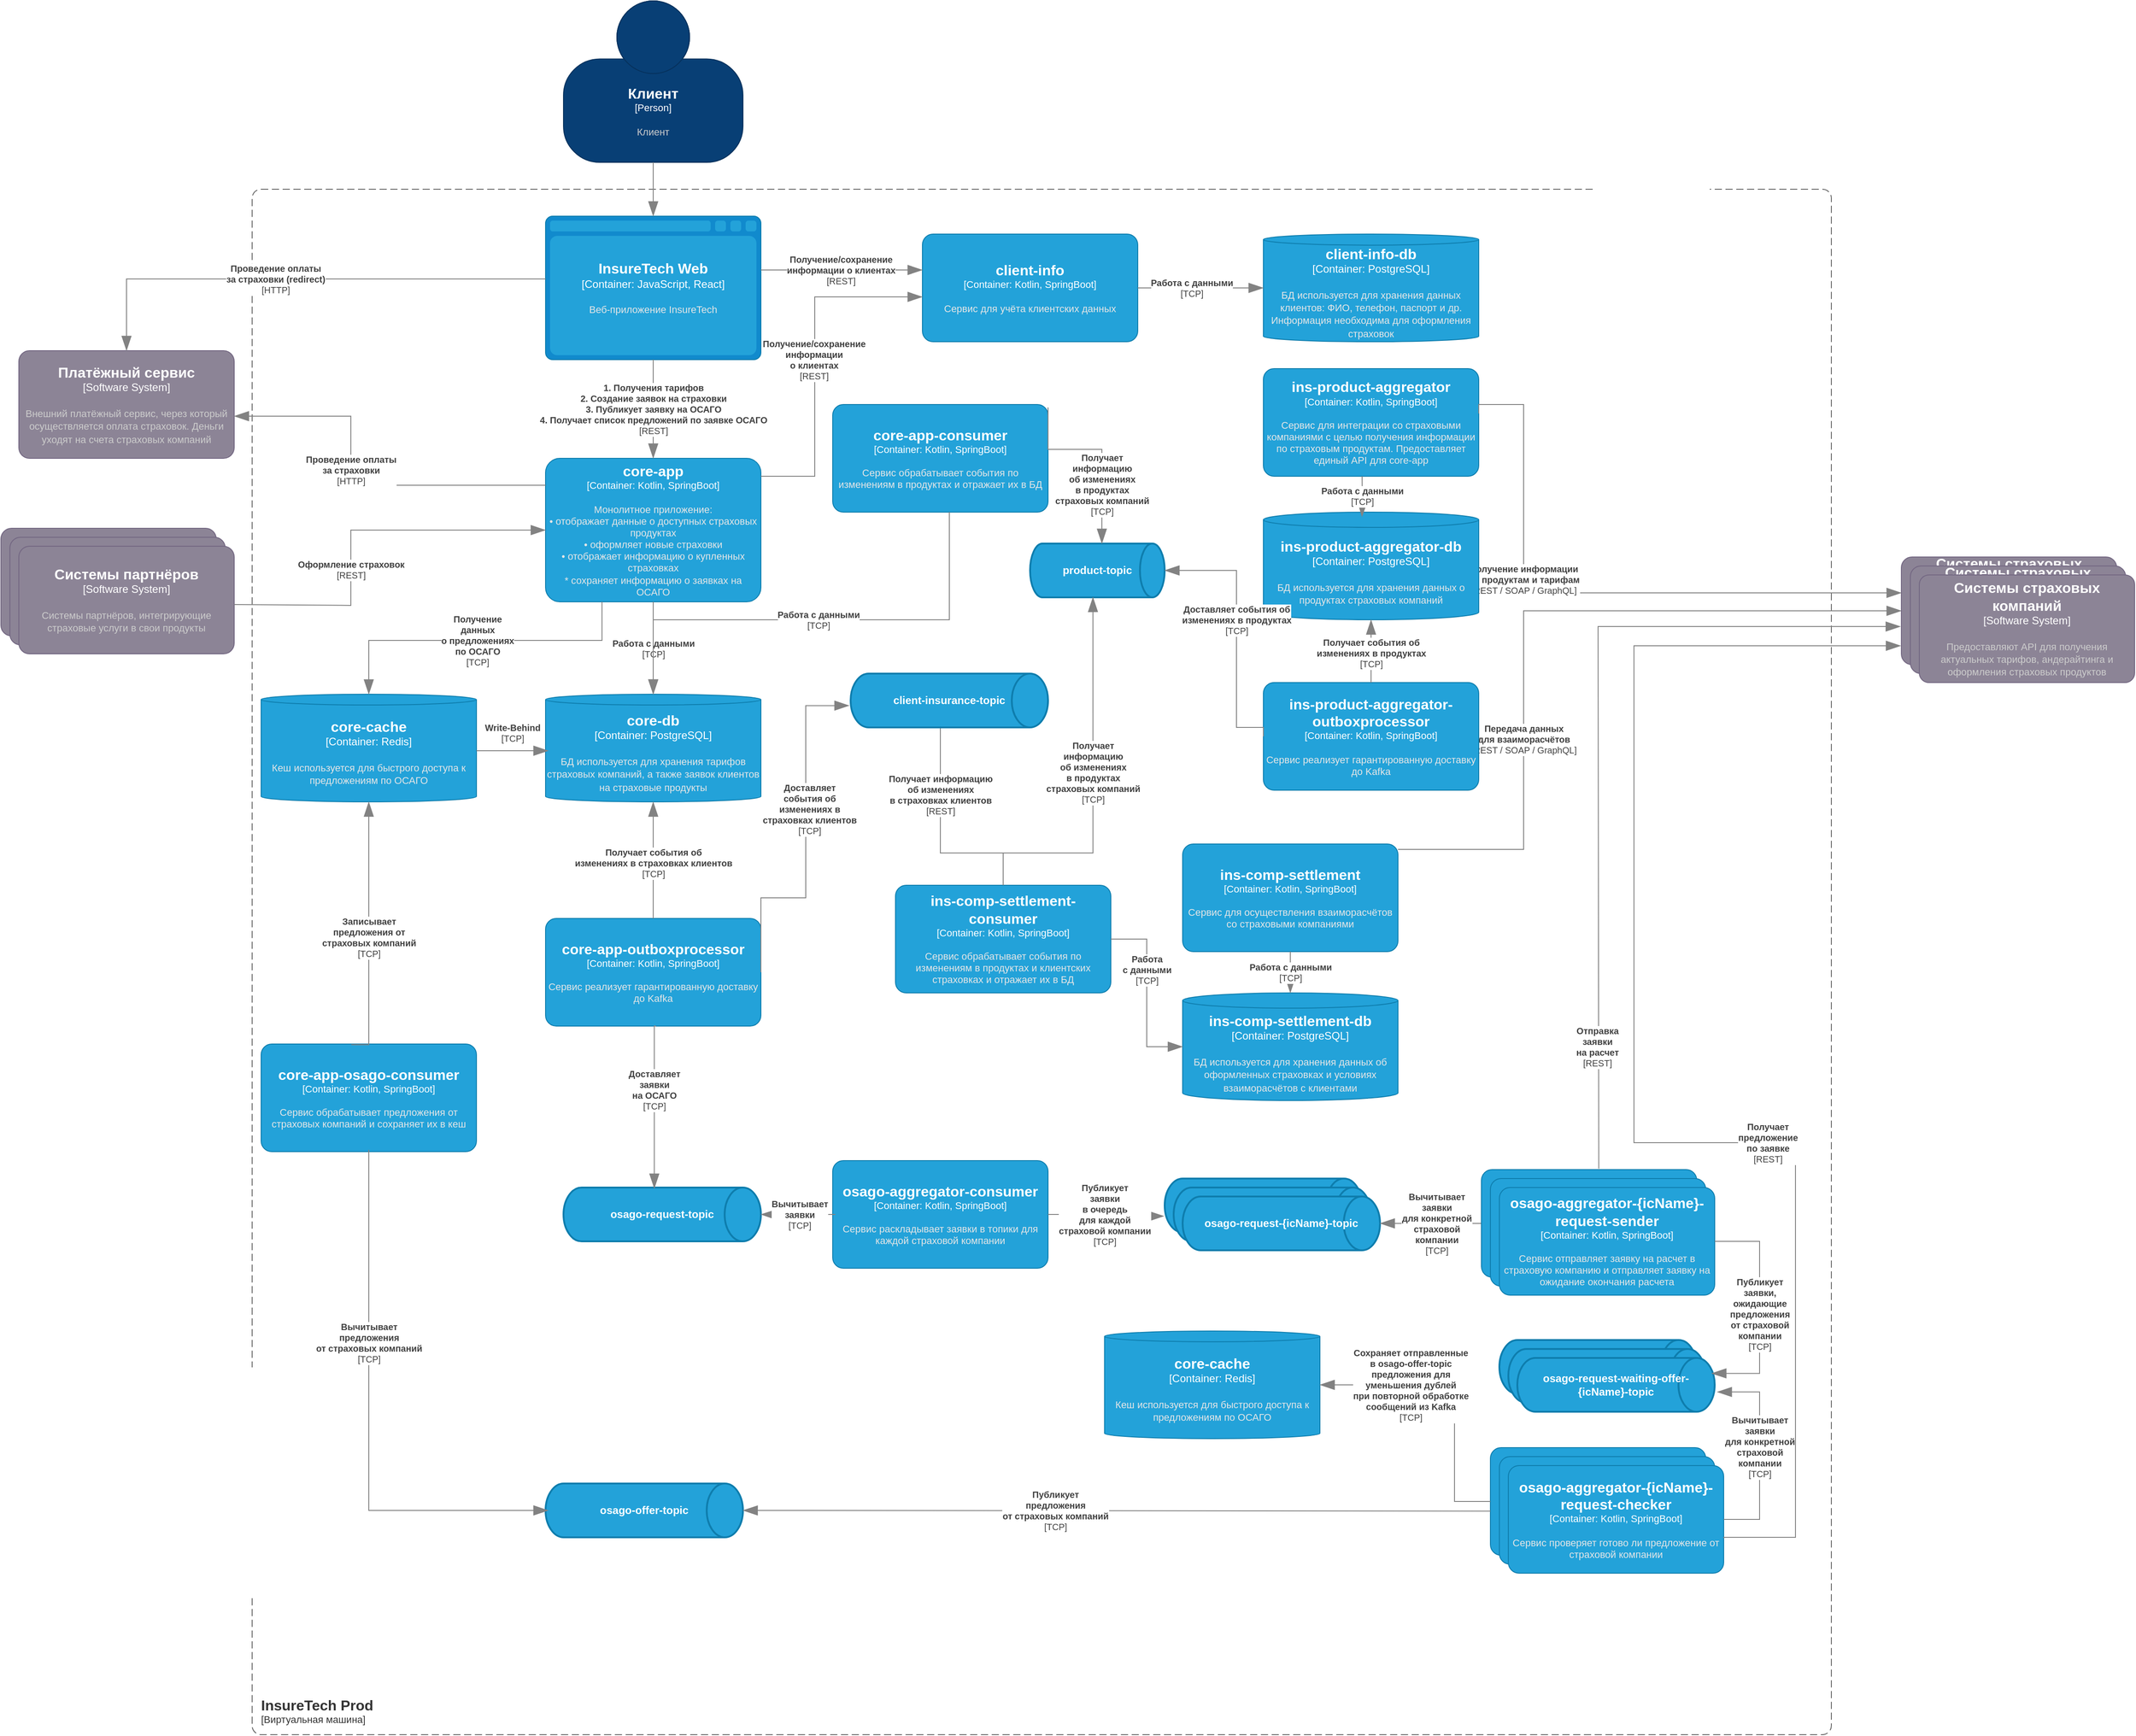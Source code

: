 <mxfile version="24.7.17">
  <diagram id="51zmUan4mFf6pz3q3UUt" name="InsureTech">
    <mxGraphModel dx="2421" dy="1965" grid="1" gridSize="10" guides="1" tooltips="1" connect="1" arrows="1" fold="1" page="1" pageScale="1" pageWidth="827" pageHeight="1169" math="0" shadow="0">
      <root>
        <mxCell id="0" />
        <mxCell id="1" parent="0" />
        <object placeholders="1" c4Name="InsureTech Prod" c4Type="SystemScopeBoundary" c4Application="Виртуальная машина" label="&lt;font style=&quot;font-size: 16px&quot;&gt;&lt;b&gt;&lt;div style=&quot;text-align: left&quot;&gt;%c4Name%&lt;/div&gt;&lt;/b&gt;&lt;/font&gt;&lt;div style=&quot;text-align: left&quot;&gt;[%c4Application%]&lt;/div&gt;" id="uZ0quFO-MIEIE11IO5jD-1">
          <mxCell style="rounded=1;fontSize=11;whiteSpace=wrap;html=1;dashed=1;arcSize=20;fillColor=none;strokeColor=#666666;fontColor=#333333;labelBackgroundColor=none;align=left;verticalAlign=bottom;labelBorderColor=none;spacingTop=0;spacing=10;dashPattern=8 4;metaEdit=1;rotatable=0;perimeter=rectanglePerimeter;noLabel=0;labelPadding=0;allowArrows=0;connectable=0;expand=0;recursiveResize=0;editable=1;pointerEvents=0;absoluteArcSize=1;points=[[0.25,0,0],[0.5,0,0],[0.75,0,0],[1,0.25,0],[1,0.5,0],[1,0.75,0],[0.75,1,0],[0.5,1,0],[0.25,1,0],[0,0.75,0],[0,0.5,0],[0,0.25,0]];" parent="1" vertex="1">
            <mxGeometry x="230" y="137" width="1760" height="1723" as="geometry" />
          </mxCell>
        </object>
        <object placeholders="1" c4Type="core-db" c4Container="Container" c4Technology="PostgreSQL" c4Description="БД используется для хранения тарифов страховых компаний, а также заявок клиентов на страховые продукты" label="&lt;font style=&quot;font-size: 16px&quot;&gt;&lt;b&gt;%c4Type%&lt;/b&gt;&lt;/font&gt;&lt;div&gt;[%c4Container%:&amp;nbsp;%c4Technology%]&lt;/div&gt;&lt;br&gt;&lt;div&gt;&lt;font style=&quot;font-size: 11px&quot;&gt;&lt;font color=&quot;#E6E6E6&quot;&gt;%c4Description%&lt;/font&gt;&lt;/div&gt;" id="uZ0quFO-MIEIE11IO5jD-2">
          <mxCell style="shape=cylinder3;size=6.0;whiteSpace=wrap;html=1;boundedLbl=1;rounded=0;labelBackgroundColor=none;fillColor=#23A2D9;fontSize=12;fontColor=#ffffff;align=center;strokeColor=#0E7DAD;metaEdit=1;points=[[0.5,0,0],[1,0.25,0],[1,0.5,0],[1,0.75,0],[0.5,1,0],[0,0.75,0],[0,0.5,0],[0,0.25,0]];resizable=0;" parent="1" vertex="1">
            <mxGeometry x="557" y="700" width="240" height="120" as="geometry" />
          </mxCell>
        </object>
        <object placeholders="1" c4Name="core-app" c4Type="Container" c4Technology="Kotlin, SpringBoot" c4Description="Монолитное приложение:&#xa;• отображает данные о доступных страховых продуктах&#xa;• оформляет новые страховки&#xa;• отображает информацию о купленных страховках&#xa;* сохраняет информацию о заявках на ОСАГО" label="&lt;font style=&quot;font-size: 16px&quot;&gt;&lt;b&gt;%c4Name%&lt;/b&gt;&lt;/font&gt;&lt;div&gt;[%c4Type%: %c4Technology%]&lt;/div&gt;&lt;br&gt;&lt;div&gt;&lt;font style=&quot;font-size: 11px&quot;&gt;&lt;font color=&quot;#E6E6E6&quot;&gt;%c4Description%&lt;/font&gt;&lt;/div&gt;" id="uZ0quFO-MIEIE11IO5jD-3">
          <mxCell style="rounded=1;whiteSpace=wrap;html=1;fontSize=11;labelBackgroundColor=none;fillColor=#23A2D9;fontColor=#ffffff;align=center;arcSize=10;strokeColor=#0E7DAD;metaEdit=1;resizable=1;points=[[0.25,0,0],[0.5,0,0],[0.75,0,0],[1,0.25,0],[1,0.5,0],[1,0.75,0],[0.75,1,0],[0.5,1,0],[0.25,1,0],[0,0.75,0],[0,0.5,0],[0,0.25,0]];" parent="1" vertex="1">
            <mxGeometry x="557" y="437" width="240" height="160" as="geometry" />
          </mxCell>
        </object>
        <object placeholders="1" c4Type="InsureTech Web" c4Container="Container" c4Technology="JavaScript, React" c4Description="Веб-приложение InsureTech" label="&lt;font style=&quot;font-size: 16px&quot;&gt;&lt;b&gt;%c4Type%&lt;/b&gt;&lt;/font&gt;&lt;div&gt;[%c4Container%:&amp;nbsp;%c4Technology%]&lt;/div&gt;&lt;br&gt;&lt;div&gt;&lt;font style=&quot;font-size: 11px&quot;&gt;&lt;font color=&quot;#E6E6E6&quot;&gt;%c4Description%&lt;/font&gt;&lt;/div&gt;" id="uZ0quFO-MIEIE11IO5jD-4">
          <mxCell style="shape=mxgraph.c4.webBrowserContainer2;whiteSpace=wrap;html=1;boundedLbl=1;rounded=0;labelBackgroundColor=none;strokeColor=#118ACD;fillColor=#23A2D9;strokeColor=#118ACD;strokeColor2=#0E7DAD;fontSize=12;fontColor=#ffffff;align=center;metaEdit=1;points=[[0.5,0,0],[1,0.25,0],[1,0.5,0],[1,0.75,0],[0.5,1,0],[0,0.75,0],[0,0.5,0],[0,0.25,0]];resizable=0;" parent="1" vertex="1">
            <mxGeometry x="557" y="167" width="240" height="160" as="geometry" />
          </mxCell>
        </object>
        <object placeholders="1" c4Type="Relationship" c4Technology="REST" c4Description="1. Получения тарифов&#xa;2. Создание заявок на страховки&#xa;3. Публикует заявку на ОСАГО&#xa;4. Получает список предложений по заявке ОСАГО" label="&lt;div style=&quot;text-align: left&quot;&gt;&lt;div style=&quot;text-align: center&quot;&gt;&lt;b&gt;%c4Description%&lt;/b&gt;&lt;/div&gt;&lt;div style=&quot;text-align: center&quot;&gt;[%c4Technology%]&lt;/div&gt;&lt;/div&gt;" id="uZ0quFO-MIEIE11IO5jD-5">
          <mxCell style="endArrow=blockThin;html=1;fontSize=10;fontColor=#404040;strokeWidth=1;endFill=1;strokeColor=#828282;elbow=vertical;metaEdit=1;endSize=14;startSize=14;jumpStyle=arc;jumpSize=16;rounded=0;edgeStyle=orthogonalEdgeStyle;" parent="1" source="uZ0quFO-MIEIE11IO5jD-4" target="uZ0quFO-MIEIE11IO5jD-3" edge="1">
            <mxGeometry width="240" relative="1" as="geometry">
              <mxPoint x="617" y="297" as="sourcePoint" />
              <mxPoint x="857" y="297" as="targetPoint" />
              <Array as="points">
                <mxPoint x="677" y="167" />
              </Array>
            </mxGeometry>
          </mxCell>
        </object>
        <object placeholders="1" c4Type="Relationship" c4Technology="TCP" c4Description="Работа с данными" label="&lt;div style=&quot;text-align: left&quot;&gt;&lt;div style=&quot;text-align: center&quot;&gt;&lt;b&gt;%c4Description%&lt;/b&gt;&lt;/div&gt;&lt;div style=&quot;text-align: center&quot;&gt;[%c4Technology%]&lt;/div&gt;&lt;/div&gt;" id="uZ0quFO-MIEIE11IO5jD-6">
          <mxCell style="endArrow=blockThin;html=1;fontSize=10;fontColor=#404040;strokeWidth=1;endFill=1;strokeColor=#828282;elbow=vertical;metaEdit=1;endSize=14;startSize=14;jumpStyle=arc;jumpSize=16;rounded=0;edgeStyle=orthogonalEdgeStyle;" parent="1" source="uZ0quFO-MIEIE11IO5jD-3" target="uZ0quFO-MIEIE11IO5jD-2" edge="1">
            <mxGeometry width="240" relative="1" as="geometry">
              <mxPoint x="667" y="607" as="sourcePoint" />
              <mxPoint x="907" y="607" as="targetPoint" />
            </mxGeometry>
          </mxCell>
        </object>
        <object placeholders="1" c4Name="Системы партнеров" c4Type="Software System" c4Description="Системы партнеров, интегрирующие страховые услуги в свои продукты" label="&lt;font style=&quot;font-size: 16px&quot;&gt;&lt;b&gt;%c4Name%&lt;/b&gt;&lt;/font&gt;&lt;div&gt;[%c4Type%]&lt;/div&gt;&lt;br&gt;&lt;div&gt;&lt;font style=&quot;font-size: 11px&quot;&gt;&lt;font color=&quot;#cccccc&quot;&gt;%c4Description%&lt;/font&gt;&lt;/div&gt;" id="uZ0quFO-MIEIE11IO5jD-7">
          <mxCell style="rounded=1;whiteSpace=wrap;html=1;labelBackgroundColor=none;fillColor=#8C8496;fontColor=#ffffff;align=center;arcSize=10;strokeColor=#736782;metaEdit=1;resizable=0;points=[[0.25,0,0],[0.5,0,0],[0.75,0,0],[1,0.25,0],[1,0.5,0],[1,0.75,0],[0.75,1,0],[0.5,1,0],[0.25,1,0],[0,0.75,0],[0,0.5,0],[0,0.25,0]];" parent="1" vertex="1">
            <mxGeometry x="-50" y="515" width="240" height="120" as="geometry" />
          </mxCell>
        </object>
        <object placeholders="1" c4Name="Системы партнеров" c4Type="Software System" c4Description="Системы партнеров, интегрирующие страховые услуги в свои продукты" label="&lt;font style=&quot;font-size: 16px&quot;&gt;&lt;b&gt;%c4Name%&lt;/b&gt;&lt;/font&gt;&lt;div&gt;[%c4Type%]&lt;/div&gt;&lt;br&gt;&lt;div&gt;&lt;font style=&quot;font-size: 11px&quot;&gt;&lt;font color=&quot;#cccccc&quot;&gt;%c4Description%&lt;/font&gt;&lt;/div&gt;" id="uZ0quFO-MIEIE11IO5jD-8">
          <mxCell style="rounded=1;whiteSpace=wrap;html=1;labelBackgroundColor=none;fillColor=#8C8496;fontColor=#ffffff;align=center;arcSize=10;strokeColor=#736782;metaEdit=1;resizable=0;points=[[0.25,0,0],[0.5,0,0],[0.75,0,0],[1,0.25,0],[1,0.5,0],[1,0.75,0],[0.75,1,0],[0.5,1,0],[0.25,1,0],[0,0.75,0],[0,0.5,0],[0,0.25,0]];" parent="1" vertex="1">
            <mxGeometry x="-40" y="525" width="240" height="120" as="geometry" />
          </mxCell>
        </object>
        <object placeholders="1" c4Name="Системы партнёров" c4Type="Software System" c4Description="Системы партнёров, интегрирующие страховые услуги в свои продукты" label="&lt;font style=&quot;font-size: 16px&quot;&gt;&lt;b&gt;%c4Name%&lt;/b&gt;&lt;/font&gt;&lt;div&gt;[%c4Type%]&lt;/div&gt;&lt;br&gt;&lt;div&gt;&lt;font style=&quot;font-size: 11px&quot;&gt;&lt;font color=&quot;#cccccc&quot;&gt;%c4Description%&lt;/font&gt;&lt;/div&gt;" id="uZ0quFO-MIEIE11IO5jD-9">
          <mxCell style="rounded=1;whiteSpace=wrap;html=1;labelBackgroundColor=none;fillColor=#8C8496;fontColor=#ffffff;align=center;arcSize=10;strokeColor=#736782;metaEdit=1;resizable=0;points=[[0.25,0,0],[0.5,0,0],[0.75,0,0],[1,0.25,0],[1,0.5,0],[1,0.75,0],[0.75,1,0],[0.5,1,0],[0.25,1,0],[0,0.75,0],[0,0.5,0],[0,0.25,0]];" parent="1" vertex="1">
            <mxGeometry x="-30" y="535" width="240" height="120" as="geometry" />
          </mxCell>
        </object>
        <object placeholders="1" c4Type="Relationship" c4Technology="REST" c4Description="Оформление страховок" label="&lt;div style=&quot;text-align: left&quot;&gt;&lt;div style=&quot;text-align: center&quot;&gt;&lt;b&gt;%c4Description%&lt;/b&gt;&lt;/div&gt;&lt;div style=&quot;text-align: center&quot;&gt;[%c4Technology%]&lt;/div&gt;&lt;/div&gt;" id="uZ0quFO-MIEIE11IO5jD-10">
          <mxCell style="endArrow=blockThin;html=1;fontSize=10;fontColor=#404040;strokeWidth=1;endFill=1;strokeColor=#828282;elbow=vertical;metaEdit=1;endSize=14;startSize=14;jumpStyle=arc;jumpSize=16;rounded=0;edgeStyle=orthogonalEdgeStyle;" parent="1" target="uZ0quFO-MIEIE11IO5jD-3" edge="1">
            <mxGeometry x="-0.207" width="240" relative="1" as="geometry">
              <mxPoint x="210" y="600" as="sourcePoint" />
              <mxPoint x="557" y="602" as="targetPoint" />
              <Array as="points">
                <mxPoint x="300" y="600" />
                <mxPoint x="340" y="601" />
                <mxPoint x="340" y="517" />
              </Array>
              <mxPoint as="offset" />
            </mxGeometry>
          </mxCell>
        </object>
        <object placeholders="1" c4Name="ins-product-aggregator" c4Type="Container" c4Technology="Kotlin, SpringBoot" c4Description="Сервис для интеграции со страховыми компаниями с целью получения информации по страховым продуктам. Предоставляет единый API для core-app" label="&lt;font style=&quot;font-size: 16px&quot;&gt;&lt;b&gt;%c4Name%&lt;/b&gt;&lt;/font&gt;&lt;div&gt;[%c4Type%: %c4Technology%]&lt;/div&gt;&lt;br&gt;&lt;div&gt;&lt;font style=&quot;font-size: 11px&quot;&gt;&lt;font color=&quot;#E6E6E6&quot;&gt;%c4Description%&lt;/font&gt;&lt;/div&gt;" id="uZ0quFO-MIEIE11IO5jD-16">
          <mxCell style="rounded=1;whiteSpace=wrap;html=1;fontSize=11;labelBackgroundColor=none;fillColor=#23A2D9;fontColor=#ffffff;align=center;arcSize=10;strokeColor=#0E7DAD;metaEdit=1;resizable=0;points=[[0.25,0,0],[0.5,0,0],[0.75,0,0],[1,0.25,0],[1,0.5,0],[1,0.75,0],[0.75,1,0],[0.5,1,0],[0.25,1,0],[0,0.75,0],[0,0.5,0],[0,0.25,0]];" parent="1" vertex="1">
            <mxGeometry x="1357" y="337" width="240" height="120" as="geometry" />
          </mxCell>
        </object>
        <object placeholders="1" c4Type="Relationship" c4Technology="REST / SOAP / GraphQL" c4Description="Получение информации &#xa;по продуктам и тарифам" label="&lt;div style=&quot;text-align: left&quot;&gt;&lt;div style=&quot;text-align: center&quot;&gt;&lt;b&gt;%c4Description%&lt;/b&gt;&lt;/div&gt;&lt;div style=&quot;text-align: center&quot;&gt;[%c4Technology%]&lt;/div&gt;&lt;/div&gt;" id="uZ0quFO-MIEIE11IO5jD-17">
          <mxCell style="endArrow=blockThin;html=1;fontSize=10;fontColor=#404040;strokeWidth=1;endFill=1;strokeColor=#828282;elbow=vertical;metaEdit=1;endSize=14;startSize=14;jumpStyle=arc;jumpSize=16;rounded=0;edgeStyle=orthogonalEdgeStyle;exitX=1;exitY=0.417;exitDx=0;exitDy=0;exitPerimeter=0;" parent="1" source="uZ0quFO-MIEIE11IO5jD-16" target="uZ0quFO-MIEIE11IO5jD-11" edge="1">
            <mxGeometry x="-0.264" width="240" relative="1" as="geometry">
              <mxPoint x="937" y="397" as="sourcePoint" />
              <mxPoint x="1177" y="397" as="targetPoint" />
              <mxPoint y="1" as="offset" />
              <Array as="points">
                <mxPoint x="1647" y="377" />
                <mxPoint x="1647" y="587" />
              </Array>
            </mxGeometry>
          </mxCell>
        </object>
        <object placeholders="1" c4Name="ins-comp-settlement" c4Type="Container" c4Technology="Kotlin, SpringBoot" c4Description="Сервис для осуществления взаиморасчётов со страховыми компаниями" label="&lt;font style=&quot;font-size: 16px&quot;&gt;&lt;b&gt;%c4Name%&lt;/b&gt;&lt;/font&gt;&lt;div&gt;[%c4Type%: %c4Technology%]&lt;/div&gt;&lt;br&gt;&lt;div&gt;&lt;font style=&quot;font-size: 11px&quot;&gt;&lt;font color=&quot;#E6E6E6&quot;&gt;%c4Description%&lt;/font&gt;&lt;/div&gt;" id="uZ0quFO-MIEIE11IO5jD-19">
          <mxCell style="rounded=1;whiteSpace=wrap;html=1;fontSize=11;labelBackgroundColor=none;fillColor=#23A2D9;fontColor=#ffffff;align=center;arcSize=10;strokeColor=#0E7DAD;metaEdit=1;resizable=0;points=[[0.25,0,0],[0.5,0,0],[0.75,0,0],[1,0.25,0],[1,0.5,0],[1,0.75,0],[0.75,1,0],[0.5,1,0],[0.25,1,0],[0,0.75,0],[0,0.5,0],[0,0.25,0]];" parent="1" vertex="1">
            <mxGeometry x="1267" y="867" width="240" height="120" as="geometry" />
          </mxCell>
        </object>
        <object placeholders="1" c4Name="Клиент" c4Type="Person" c4Description="Клиент" label="&lt;font style=&quot;font-size: 16px&quot;&gt;&lt;b&gt;%c4Name%&lt;/b&gt;&lt;/font&gt;&lt;div&gt;[%c4Type%]&lt;/div&gt;&lt;br&gt;&lt;div&gt;&lt;font style=&quot;font-size: 11px&quot;&gt;&lt;font color=&quot;#cccccc&quot;&gt;%c4Description%&lt;/font&gt;&lt;/div&gt;" id="uZ0quFO-MIEIE11IO5jD-23">
          <mxCell style="html=1;fontSize=11;dashed=0;whiteSpace=wrap;fillColor=#083F75;strokeColor=#06315C;fontColor=#ffffff;shape=mxgraph.c4.person2;align=center;metaEdit=1;points=[[0.5,0,0],[1,0.5,0],[1,0.75,0],[0.75,1,0],[0.5,1,0],[0.25,1,0],[0,0.75,0],[0,0.5,0]];resizable=0;" parent="1" vertex="1">
            <mxGeometry x="577" y="-73" width="200" height="180" as="geometry" />
          </mxCell>
        </object>
        <object placeholders="1" c4Type="Relationship" id="uZ0quFO-MIEIE11IO5jD-24">
          <mxCell style="endArrow=blockThin;html=1;fontSize=10;fontColor=#404040;strokeWidth=1;endFill=1;strokeColor=#828282;elbow=vertical;metaEdit=1;endSize=14;startSize=14;jumpStyle=arc;jumpSize=16;rounded=0;edgeStyle=orthogonalEdgeStyle;" parent="1" source="uZ0quFO-MIEIE11IO5jD-23" target="uZ0quFO-MIEIE11IO5jD-4" edge="1">
            <mxGeometry width="240" relative="1" as="geometry">
              <mxPoint x="717" y="17" as="sourcePoint" />
              <mxPoint x="957" y="17" as="targetPoint" />
            </mxGeometry>
          </mxCell>
        </object>
        <object placeholders="1" c4Type="ins-comp-settlement-db" c4Container="Container" c4Technology="PostgreSQL" c4Description="БД используется для хранения данных об оформленных страховках и условиях взаиморасчётов с клиентами" label="&lt;font style=&quot;font-size: 16px&quot;&gt;&lt;b&gt;%c4Type%&lt;/b&gt;&lt;/font&gt;&lt;div&gt;[%c4Container%:&amp;nbsp;%c4Technology%]&lt;/div&gt;&lt;br&gt;&lt;div&gt;&lt;font style=&quot;font-size: 11px&quot;&gt;&lt;font color=&quot;#E6E6E6&quot;&gt;%c4Description%&lt;/font&gt;&lt;/div&gt;" id="uZ0quFO-MIEIE11IO5jD-28">
          <mxCell style="shape=cylinder3;size=8.51;whiteSpace=wrap;html=1;boundedLbl=1;rounded=0;labelBackgroundColor=none;fillColor=#23A2D9;fontSize=12;fontColor=#ffffff;align=center;strokeColor=#0E7DAD;metaEdit=1;points=[[0.5,0,0],[1,0.25,0],[1,0.5,0],[1,0.75,0],[0.5,1,0],[0,0.75,0],[0,0.5,0],[0,0.25,0]];resizable=0;" parent="1" vertex="1">
            <mxGeometry x="1267" y="1033" width="240" height="120" as="geometry" />
          </mxCell>
        </object>
        <object placeholders="1" c4Type="Relationship" c4Technology="TCP" c4Description="Работа с данными" label="&lt;div style=&quot;text-align: left&quot;&gt;&lt;div style=&quot;text-align: center&quot;&gt;&lt;b&gt;%c4Description%&lt;/b&gt;&lt;/div&gt;&lt;div style=&quot;text-align: center&quot;&gt;[%c4Technology%]&lt;/div&gt;&lt;/div&gt;" id="uZ0quFO-MIEIE11IO5jD-29">
          <mxCell style="endArrow=blockThin;html=1;fontSize=10;fontColor=#404040;strokeWidth=1;endFill=1;strokeColor=#828282;elbow=vertical;metaEdit=1;endSize=14;startSize=14;jumpStyle=arc;jumpSize=16;rounded=0;edgeStyle=orthogonalEdgeStyle;" parent="1" source="uZ0quFO-MIEIE11IO5jD-19" target="uZ0quFO-MIEIE11IO5jD-28" edge="1">
            <mxGeometry width="240" relative="1" as="geometry">
              <mxPoint x="807" y="807" as="sourcePoint" />
              <mxPoint x="807" y="927" as="targetPoint" />
            </mxGeometry>
          </mxCell>
        </object>
        <object placeholders="1" c4Type="Relationship" c4Technology="REST / SOAP / GraphQL" c4Description="Передача данных&#xa;для взаиморасчётов" label="&lt;div style=&quot;text-align: left&quot;&gt;&lt;div style=&quot;text-align: center&quot;&gt;&lt;b&gt;%c4Description%&lt;/b&gt;&lt;/div&gt;&lt;div style=&quot;text-align: center&quot;&gt;[%c4Technology%]&lt;/div&gt;&lt;/div&gt;" id="uZ0quFO-MIEIE11IO5jD-32">
          <mxCell style="endArrow=blockThin;html=1;fontSize=10;fontColor=#404040;strokeWidth=1;endFill=1;strokeColor=#828282;elbow=vertical;metaEdit=1;endSize=14;startSize=14;jumpStyle=arc;jumpSize=16;rounded=0;edgeStyle=orthogonalEdgeStyle;entryX=0;entryY=0.5;entryDx=0;entryDy=0;entryPerimeter=0;" parent="1" source="uZ0quFO-MIEIE11IO5jD-19" target="uZ0quFO-MIEIE11IO5jD-11" edge="1">
            <mxGeometry x="-0.363" width="240" relative="1" as="geometry">
              <mxPoint x="1227" y="507" as="sourcePoint" />
              <mxPoint x="1417" y="597" as="targetPoint" />
              <mxPoint as="offset" />
              <Array as="points">
                <mxPoint x="1647" y="873" />
                <mxPoint x="1647" y="607" />
              </Array>
            </mxGeometry>
          </mxCell>
        </object>
        <object placeholders="1" c4Type="Relationship" c4Technology="REST" c4Description="Получает информацию &#xa;об изменениях&#xa;в страховках клиентов" label="&lt;div style=&quot;text-align: left&quot;&gt;&lt;div style=&quot;text-align: center&quot;&gt;&lt;b&gt;%c4Description%&lt;/b&gt;&lt;/div&gt;&lt;div style=&quot;text-align: center&quot;&gt;[%c4Technology%]&lt;/div&gt;&lt;/div&gt;" id="uZ0quFO-MIEIE11IO5jD-34">
          <mxCell style="endArrow=blockThin;html=1;fontSize=10;fontColor=#404040;strokeWidth=1;endFill=1;strokeColor=#828282;elbow=vertical;metaEdit=1;endSize=14;startSize=14;jumpStyle=arc;jumpSize=16;rounded=0;edgeStyle=orthogonalEdgeStyle;exitX=0.5;exitY=0;exitDx=0;exitDy=0;exitPerimeter=0;" parent="1" source="JKSOpGid-s2zaMrjhANo-6" edge="1">
            <mxGeometry x="0.381" width="240" relative="1" as="geometry">
              <mxPoint x="807" y="477" as="sourcePoint" />
              <mxPoint x="997" y="737" as="targetPoint" />
              <mxPoint as="offset" />
              <Array as="points">
                <mxPoint x="1067" y="877" />
                <mxPoint x="997" y="877" />
                <mxPoint x="997" y="736" />
              </Array>
            </mxGeometry>
          </mxCell>
        </object>
        <object placeholders="1" c4Name="Платёжный сервис" c4Type="Software System" c4Description="Внешний платёжный сервис, через который осуществляется оплата страховок. Деньги уходят на счета страховых компаний" label="&lt;font style=&quot;font-size: 16px&quot;&gt;&lt;b&gt;%c4Name%&lt;/b&gt;&lt;/font&gt;&lt;div&gt;[%c4Type%]&lt;/div&gt;&lt;br&gt;&lt;div&gt;&lt;font style=&quot;font-size: 11px&quot;&gt;&lt;font color=&quot;#cccccc&quot;&gt;%c4Description%&lt;/font&gt;&lt;/div&gt;" id="uZ0quFO-MIEIE11IO5jD-36">
          <mxCell style="rounded=1;whiteSpace=wrap;html=1;labelBackgroundColor=none;fillColor=#8C8496;fontColor=#ffffff;align=center;arcSize=10;strokeColor=#736782;metaEdit=1;resizable=0;points=[[0.25,0,0],[0.5,0,0],[0.75,0,0],[1,0.25,0],[1,0.5,0],[1,0.75,0],[0.75,1,0],[0.5,1,0],[0.25,1,0],[0,0.75,0],[0,0.5,0],[0,0.25,0]];" parent="1" vertex="1">
            <mxGeometry x="-30" y="317" width="240" height="120" as="geometry" />
          </mxCell>
        </object>
        <object placeholders="1" c4Type="Relationship" c4Technology="HTTP" c4Description="Проведение оплаты &#xa;за страховки" label="&lt;div style=&quot;text-align: left&quot;&gt;&lt;div style=&quot;text-align: center&quot;&gt;&lt;b&gt;%c4Description%&lt;/b&gt;&lt;/div&gt;&lt;div style=&quot;text-align: center&quot;&gt;[%c4Technology%]&lt;/div&gt;&lt;/div&gt;" id="uZ0quFO-MIEIE11IO5jD-37">
          <mxCell style="endArrow=blockThin;html=1;fontSize=10;fontColor=#404040;strokeWidth=1;endFill=1;strokeColor=#828282;elbow=vertical;metaEdit=1;endSize=14;startSize=14;jumpStyle=arc;jumpSize=16;rounded=0;edgeStyle=orthogonalEdgeStyle;" parent="1" source="uZ0quFO-MIEIE11IO5jD-3" target="uZ0quFO-MIEIE11IO5jD-36" edge="1">
            <mxGeometry x="0.103" width="240" relative="1" as="geometry">
              <mxPoint x="377" y="612" as="sourcePoint" />
              <mxPoint x="280" y="390" as="targetPoint" />
              <Array as="points">
                <mxPoint x="340" y="467" />
                <mxPoint x="340" y="390" />
              </Array>
              <mxPoint as="offset" />
            </mxGeometry>
          </mxCell>
        </object>
        <object placeholders="1" c4Type="Relationship" c4Technology="HTTP" c4Description="Проведение оплаты &#xa;за страховки (redirect)" label="&lt;div style=&quot;text-align: left&quot;&gt;&lt;div style=&quot;text-align: center&quot;&gt;&lt;b&gt;%c4Description%&lt;/b&gt;&lt;/div&gt;&lt;div style=&quot;text-align: center&quot;&gt;[%c4Technology%]&lt;/div&gt;&lt;/div&gt;" id="uZ0quFO-MIEIE11IO5jD-38">
          <mxCell style="endArrow=blockThin;html=1;fontSize=10;fontColor=#404040;strokeWidth=1;endFill=1;strokeColor=#828282;elbow=vertical;metaEdit=1;endSize=14;startSize=14;jumpStyle=arc;jumpSize=16;rounded=0;edgeStyle=orthogonalEdgeStyle;entryX=0.5;entryY=0;entryDx=0;entryDy=0;entryPerimeter=0;" parent="1" source="uZ0quFO-MIEIE11IO5jD-4" target="uZ0quFO-MIEIE11IO5jD-36" edge="1">
            <mxGeometry x="0.103" width="240" relative="1" as="geometry">
              <mxPoint x="567" y="477" as="sourcePoint" />
              <mxPoint x="207" y="327" as="targetPoint" />
              <Array as="points">
                <mxPoint x="90" y="237" />
              </Array>
              <mxPoint as="offset" />
            </mxGeometry>
          </mxCell>
        </object>
        <object placeholders="1" c4Name="client-info" c4Type="Container" c4Technology="Kotlin, SpringBoot" c4Description="Сервис для учёта клиентских данных" label="&lt;font style=&quot;font-size: 16px&quot;&gt;&lt;b&gt;%c4Name%&lt;/b&gt;&lt;/font&gt;&lt;div&gt;[%c4Type%: %c4Technology%]&lt;/div&gt;&lt;br&gt;&lt;div&gt;&lt;font style=&quot;font-size: 11px&quot;&gt;&lt;font color=&quot;#E6E6E6&quot;&gt;%c4Description%&lt;/font&gt;&lt;/div&gt;" id="ckVUTfoMV_SZnMC_Z-Nl-1">
          <mxCell style="rounded=1;whiteSpace=wrap;html=1;fontSize=11;labelBackgroundColor=none;fillColor=#23A2D9;fontColor=#ffffff;align=center;arcSize=10;strokeColor=#0E7DAD;metaEdit=1;resizable=0;points=[[0.25,0,0],[0.5,0,0],[0.75,0,0],[1,0.25,0],[1,0.5,0],[1,0.75,0],[0.75,1,0],[0.5,1,0],[0.25,1,0],[0,0.75,0],[0,0.5,0],[0,0.25,0]];" parent="1" vertex="1">
            <mxGeometry x="977" y="187" width="240" height="120" as="geometry" />
          </mxCell>
        </object>
        <object placeholders="1" c4Type="client-info-db" c4Container="Container" c4Technology="PostgreSQL" c4Description="БД используется для хранения данных клиентов: ФИО, телефон, паспорт и др. Информация необходима для оформления страховок" label="&lt;font style=&quot;font-size: 16px&quot;&gt;&lt;b&gt;%c4Type%&lt;/b&gt;&lt;/font&gt;&lt;div&gt;[%c4Container%:&amp;nbsp;%c4Technology%]&lt;/div&gt;&lt;br&gt;&lt;div&gt;&lt;font style=&quot;font-size: 11px&quot;&gt;&lt;font color=&quot;#E6E6E6&quot;&gt;%c4Description%&lt;/font&gt;&lt;/div&gt;" id="ckVUTfoMV_SZnMC_Z-Nl-2">
          <mxCell style="shape=cylinder3;size=6.172;whiteSpace=wrap;html=1;boundedLbl=1;rounded=0;labelBackgroundColor=none;fillColor=#23A2D9;fontSize=12;fontColor=#ffffff;align=center;strokeColor=#0E7DAD;metaEdit=1;points=[[0.5,0,0],[1,0.25,0],[1,0.5,0],[1,0.75,0],[0.5,1,0],[0,0.75,0],[0,0.5,0],[0,0.25,0]];resizable=0;" parent="1" vertex="1">
            <mxGeometry x="1357" y="187" width="240" height="120" as="geometry" />
          </mxCell>
        </object>
        <object placeholders="1" c4Type="Relationship" c4Technology="TCP" c4Description="Работа с данными" label="&lt;div style=&quot;text-align: left&quot;&gt;&lt;div style=&quot;text-align: center&quot;&gt;&lt;b&gt;%c4Description%&lt;/b&gt;&lt;/div&gt;&lt;div style=&quot;text-align: center&quot;&gt;[%c4Technology%]&lt;/div&gt;&lt;/div&gt;" id="ckVUTfoMV_SZnMC_Z-Nl-3">
          <mxCell style="endArrow=blockThin;html=1;fontSize=10;fontColor=#404040;strokeWidth=1;endFill=1;strokeColor=#828282;elbow=vertical;metaEdit=1;endSize=14;startSize=14;jumpStyle=arc;jumpSize=16;rounded=0;edgeStyle=orthogonalEdgeStyle;" parent="1" source="ckVUTfoMV_SZnMC_Z-Nl-1" target="ckVUTfoMV_SZnMC_Z-Nl-2" edge="1">
            <mxGeometry x="-0.143" width="240" relative="1" as="geometry">
              <mxPoint x="1107" y="807" as="sourcePoint" />
              <mxPoint x="1107" y="927" as="targetPoint" />
              <mxPoint as="offset" />
            </mxGeometry>
          </mxCell>
        </object>
        <object placeholders="1" c4Type="Relationship" c4Technology="REST" c4Description="Получение/сохранение&#xa;информации &#xa;о клиентах" label="&lt;div style=&quot;text-align: left&quot;&gt;&lt;div style=&quot;text-align: center&quot;&gt;&lt;b&gt;%c4Description%&lt;/b&gt;&lt;/div&gt;&lt;div style=&quot;text-align: center&quot;&gt;[%c4Technology%]&lt;/div&gt;&lt;/div&gt;" id="ckVUTfoMV_SZnMC_Z-Nl-4">
          <mxCell style="endArrow=blockThin;html=1;fontSize=10;fontColor=#404040;strokeWidth=1;endFill=1;strokeColor=#828282;elbow=vertical;metaEdit=1;endSize=14;startSize=14;jumpStyle=arc;jumpSize=16;rounded=0;edgeStyle=orthogonalEdgeStyle;" parent="1" source="uZ0quFO-MIEIE11IO5jD-3" edge="1">
            <mxGeometry width="240" relative="1" as="geometry">
              <mxPoint x="807" y="507" as="sourcePoint" />
              <mxPoint x="977" y="257" as="targetPoint" />
              <mxPoint x="-1" as="offset" />
              <Array as="points">
                <mxPoint x="857" y="457" />
                <mxPoint x="857" y="257" />
              </Array>
            </mxGeometry>
          </mxCell>
        </object>
        <object placeholders="1" c4Type="Relationship" c4Technology="REST" c4Description="Получение/сохранение&#xa; информации о клиентах" label="&lt;div style=&quot;text-align: left&quot;&gt;&lt;div style=&quot;text-align: center&quot;&gt;&lt;b&gt;%c4Description%&lt;/b&gt;&lt;/div&gt;&lt;div style=&quot;text-align: center&quot;&gt;[%c4Technology%]&lt;/div&gt;&lt;/div&gt;" id="ckVUTfoMV_SZnMC_Z-Nl-5">
          <mxCell style="endArrow=blockThin;html=1;fontSize=10;fontColor=#404040;strokeWidth=1;endFill=1;strokeColor=#828282;elbow=vertical;metaEdit=1;endSize=14;startSize=14;jumpStyle=arc;jumpSize=16;rounded=0;edgeStyle=orthogonalEdgeStyle;" parent="1" source="uZ0quFO-MIEIE11IO5jD-4" target="ckVUTfoMV_SZnMC_Z-Nl-1" edge="1">
            <mxGeometry width="240" relative="1" as="geometry">
              <mxPoint x="807" y="467" as="sourcePoint" />
              <mxPoint x="987" y="297" as="targetPoint" />
              <mxPoint x="-1" as="offset" />
              <Array as="points">
                <mxPoint x="887" y="227" />
                <mxPoint x="887" y="227" />
              </Array>
            </mxGeometry>
          </mxCell>
        </object>
        <mxCell id="JKSOpGid-s2zaMrjhANo-3" value="&lt;b&gt;product-topic&lt;/b&gt;" style="strokeWidth=2;html=1;shape=mxgraph.flowchart.direct_data;whiteSpace=wrap;html=1;boundedLbl=1;rounded=0;labelBackgroundColor=none;fillColor=#23A2D9;fontSize=12;fontColor=#ffffff;align=center;strokeColor=#0E7DAD;" parent="1" vertex="1">
          <mxGeometry x="1097" y="532" width="150" height="60" as="geometry" />
        </mxCell>
        <mxCell id="JKSOpGid-s2zaMrjhANo-5" value="&lt;b&gt;client-insurance-topic&lt;/b&gt;" style="strokeWidth=2;html=1;shape=mxgraph.flowchart.direct_data;whiteSpace=wrap;html=1;boundedLbl=1;rounded=0;labelBackgroundColor=none;fillColor=#23A2D9;fontSize=12;fontColor=#ffffff;align=center;strokeColor=#0E7DAD;" parent="1" vertex="1">
          <mxGeometry x="897" y="677" width="220" height="60" as="geometry" />
        </mxCell>
        <object placeholders="1" c4Name="ins-comp-settlement-consumer" c4Type="Container" c4Technology="Kotlin, SpringBoot" c4Description="Сервис обрабатывает события по изменениям в продуктах и клиентских страховках и отражает их в БД" label="&lt;font style=&quot;font-size: 16px&quot;&gt;&lt;b&gt;%c4Name%&lt;/b&gt;&lt;/font&gt;&lt;div&gt;[%c4Type%: %c4Technology%]&lt;/div&gt;&lt;br&gt;&lt;div&gt;&lt;font style=&quot;font-size: 11px&quot;&gt;&lt;font color=&quot;#E6E6E6&quot;&gt;%c4Description%&lt;/font&gt;&lt;/div&gt;" id="JKSOpGid-s2zaMrjhANo-6">
          <mxCell style="rounded=1;whiteSpace=wrap;html=1;fontSize=11;labelBackgroundColor=none;fillColor=#23A2D9;fontColor=#ffffff;align=center;arcSize=10;strokeColor=#0E7DAD;metaEdit=1;resizable=0;points=[[0.25,0,0],[0.5,0,0],[0.75,0,0],[1,0.25,0],[1,0.5,0],[1,0.75,0],[0.75,1,0],[0.5,1,0],[0.25,1,0],[0,0.75,0],[0,0.5,0],[0,0.25,0]];" parent="1" vertex="1">
            <mxGeometry x="947" y="913" width="240" height="120" as="geometry" />
          </mxCell>
        </object>
        <object placeholders="1" c4Type="Relationship" c4Technology="TCP" c4Description="Получает &#xa;информацию &#xa;об изменениях &#xa;в продуктах &#xa;страховых компаний" label="&lt;div style=&quot;text-align: left&quot;&gt;&lt;div style=&quot;text-align: center&quot;&gt;&lt;b&gt;%c4Description%&lt;/b&gt;&lt;/div&gt;&lt;div style=&quot;text-align: center&quot;&gt;[%c4Technology%]&lt;/div&gt;&lt;/div&gt;" id="JKSOpGid-s2zaMrjhANo-7">
          <mxCell style="endArrow=blockThin;html=1;fontSize=10;fontColor=#404040;strokeWidth=1;endFill=1;strokeColor=#828282;elbow=vertical;metaEdit=1;endSize=14;startSize=14;jumpStyle=arc;jumpSize=16;rounded=0;edgeStyle=orthogonalEdgeStyle;exitX=0.5;exitY=0;exitDx=0;exitDy=0;exitPerimeter=0;entryX=0.467;entryY=0.997;entryDx=0;entryDy=0;entryPerimeter=0;" parent="1" source="JKSOpGid-s2zaMrjhANo-6" target="JKSOpGid-s2zaMrjhANo-3" edge="1">
            <mxGeometry x="0.073" width="240" relative="1" as="geometry">
              <mxPoint x="1077" y="807" as="sourcePoint" />
              <mxPoint x="1077" y="677" as="targetPoint" />
              <mxPoint as="offset" />
              <Array as="points">
                <mxPoint x="1067" y="877" />
                <mxPoint x="1167" y="877" />
              </Array>
            </mxGeometry>
          </mxCell>
        </object>
        <object placeholders="1" c4Type="ins-product-aggregator-db" c4Container="Container" c4Technology="PostgreSQL" c4Description="БД используется для хранения данных о продуктах страховых компаний" label="&lt;font style=&quot;font-size: 16px&quot;&gt;&lt;b&gt;%c4Type%&lt;/b&gt;&lt;/font&gt;&lt;div&gt;[%c4Container%:&amp;nbsp;%c4Technology%]&lt;/div&gt;&lt;br&gt;&lt;div&gt;&lt;font style=&quot;font-size: 11px&quot;&gt;&lt;font color=&quot;#E6E6E6&quot;&gt;%c4Description%&lt;/font&gt;&lt;/div&gt;" id="JKSOpGid-s2zaMrjhANo-8">
          <mxCell style="shape=cylinder3;size=8.51;whiteSpace=wrap;html=1;boundedLbl=1;rounded=0;labelBackgroundColor=none;fillColor=#23A2D9;fontSize=12;fontColor=#ffffff;align=center;strokeColor=#0E7DAD;metaEdit=1;points=[[0.5,0,0],[1,0.25,0],[1,0.5,0],[1,0.75,0],[0.5,1,0],[0,0.75,0],[0,0.5,0],[0,0.25,0]];resizable=0;" parent="1" vertex="1">
            <mxGeometry x="1357" y="497" width="240" height="120" as="geometry" />
          </mxCell>
        </object>
        <object placeholders="1" c4Type="Relationship" c4Technology="TCP" c4Description="Работа &#xa;с данными" label="&lt;div style=&quot;text-align: left&quot;&gt;&lt;div style=&quot;text-align: center&quot;&gt;&lt;b&gt;%c4Description%&lt;/b&gt;&lt;/div&gt;&lt;div style=&quot;text-align: center&quot;&gt;[%c4Technology%]&lt;/div&gt;&lt;/div&gt;" id="JKSOpGid-s2zaMrjhANo-9">
          <mxCell style="endArrow=blockThin;html=1;fontSize=10;fontColor=#404040;strokeWidth=1;endFill=1;strokeColor=#828282;elbow=vertical;metaEdit=1;endSize=14;startSize=14;jumpStyle=arc;jumpSize=16;rounded=0;edgeStyle=orthogonalEdgeStyle;entryX=0;entryY=0.5;entryDx=0;entryDy=0;entryPerimeter=0;" parent="1" source="JKSOpGid-s2zaMrjhANo-6" target="uZ0quFO-MIEIE11IO5jD-28" edge="1">
            <mxGeometry x="-0.26" width="240" relative="1" as="geometry">
              <mxPoint x="1397" y="827" as="sourcePoint" />
              <mxPoint x="1397" y="927" as="targetPoint" />
              <mxPoint as="offset" />
            </mxGeometry>
          </mxCell>
        </object>
        <object placeholders="1" c4Type="Relationship" c4Technology="TCP" c4Description="Работа с данными" label="&lt;div style=&quot;text-align: left&quot;&gt;&lt;div style=&quot;text-align: center&quot;&gt;&lt;b&gt;%c4Description%&lt;/b&gt;&lt;/div&gt;&lt;div style=&quot;text-align: center&quot;&gt;[%c4Technology%]&lt;/div&gt;&lt;/div&gt;" id="JKSOpGid-s2zaMrjhANo-10">
          <mxCell style="endArrow=blockThin;html=1;fontSize=10;fontColor=#404040;strokeWidth=1;endFill=1;strokeColor=#828282;elbow=vertical;metaEdit=1;endSize=14;startSize=14;jumpStyle=arc;jumpSize=16;rounded=0;edgeStyle=orthogonalEdgeStyle;entryX=0.458;entryY=0.042;entryDx=0;entryDy=0;entryPerimeter=0;" parent="1" target="JKSOpGid-s2zaMrjhANo-8" edge="1">
            <mxGeometry width="240" relative="1" as="geometry">
              <mxPoint x="1467" y="457" as="sourcePoint" />
              <mxPoint x="1386.52" y="547" as="targetPoint" />
            </mxGeometry>
          </mxCell>
        </object>
        <object placeholders="1" c4Name="ins-product-aggregator-outboxprocessor" c4Type="Container" c4Technology="Kotlin, SpringBoot" c4Description="Сервис реализует гарантированную доставку до Kafka" label="&lt;font style=&quot;font-size: 16px&quot;&gt;&lt;b&gt;%c4Name%&lt;/b&gt;&lt;/font&gt;&lt;div&gt;[%c4Type%: %c4Technology%]&lt;/div&gt;&lt;br&gt;&lt;div&gt;&lt;font style=&quot;font-size: 11px&quot;&gt;&lt;font color=&quot;#E6E6E6&quot;&gt;%c4Description%&lt;/font&gt;&lt;/div&gt;" id="JKSOpGid-s2zaMrjhANo-11">
          <mxCell style="rounded=1;whiteSpace=wrap;html=1;fontSize=11;labelBackgroundColor=none;fillColor=#23A2D9;fontColor=#ffffff;align=center;arcSize=10;strokeColor=#0E7DAD;metaEdit=1;resizable=0;points=[[0.25,0,0],[0.5,0,0],[0.75,0,0],[1,0.25,0],[1,0.5,0],[1,0.75,0],[0.75,1,0],[0.5,1,0],[0.25,1,0],[0,0.75,0],[0,0.5,0],[0,0.25,0]];" parent="1" vertex="1">
            <mxGeometry x="1357" y="687" width="240" height="120" as="geometry" />
          </mxCell>
        </object>
        <object placeholders="1" c4Type="Relationship" c4Technology="TCP" c4Description="Получает события об&#xa;изменениях в продуктах" label="&lt;div style=&quot;text-align: left&quot;&gt;&lt;div style=&quot;text-align: center&quot;&gt;&lt;b&gt;%c4Description%&lt;/b&gt;&lt;/div&gt;&lt;div style=&quot;text-align: center&quot;&gt;[%c4Technology%]&lt;/div&gt;&lt;/div&gt;" id="JKSOpGid-s2zaMrjhANo-12">
          <mxCell style="endArrow=blockThin;html=1;fontSize=10;fontColor=#404040;strokeWidth=1;endFill=1;strokeColor=#828282;elbow=vertical;metaEdit=1;endSize=14;startSize=14;jumpStyle=arc;jumpSize=16;rounded=0;edgeStyle=orthogonalEdgeStyle;entryX=0.5;entryY=1;entryDx=0;entryDy=0;entryPerimeter=0;" parent="1" source="JKSOpGid-s2zaMrjhANo-11" target="JKSOpGid-s2zaMrjhANo-8" edge="1">
            <mxGeometry x="-0.038" width="240" relative="1" as="geometry">
              <mxPoint x="1396.52" y="457" as="sourcePoint" />
              <mxPoint x="1477" y="626" as="targetPoint" />
              <mxPoint as="offset" />
            </mxGeometry>
          </mxCell>
        </object>
        <object placeholders="1" c4Type="Relationship" c4Technology="TCP" c4Description="Доставляет события об&#xa;изменениях в продуктах" label="&lt;div style=&quot;text-align: left&quot;&gt;&lt;div style=&quot;text-align: center&quot;&gt;&lt;b&gt;%c4Description%&lt;/b&gt;&lt;/div&gt;&lt;div style=&quot;text-align: center&quot;&gt;[%c4Technology%]&lt;/div&gt;&lt;/div&gt;" id="JKSOpGid-s2zaMrjhANo-14">
          <mxCell style="endArrow=blockThin;html=1;fontSize=10;fontColor=#404040;strokeWidth=1;endFill=1;strokeColor=#828282;elbow=vertical;metaEdit=1;endSize=14;startSize=14;jumpStyle=arc;jumpSize=16;rounded=0;edgeStyle=orthogonalEdgeStyle;exitX=0;exitY=0.5;exitDx=0;exitDy=0;exitPerimeter=0;entryX=1;entryY=0.5;entryDx=0;entryDy=0;entryPerimeter=0;" parent="1" source="JKSOpGid-s2zaMrjhANo-11" target="JKSOpGid-s2zaMrjhANo-3" edge="1">
            <mxGeometry x="0.085" width="240" relative="1" as="geometry">
              <mxPoint x="1487" y="687" as="sourcePoint" />
              <mxPoint x="1487" y="636" as="targetPoint" />
              <mxPoint as="offset" />
              <Array as="points">
                <mxPoint x="1327" y="737" />
                <mxPoint x="1327" y="562" />
              </Array>
            </mxGeometry>
          </mxCell>
        </object>
        <object placeholders="1" c4Name="core-app-outboxprocessor" c4Type="Container" c4Technology="Kotlin, SpringBoot" c4Description="Сервис реализует гарантированную доставку до Kafka" label="&lt;font style=&quot;font-size: 16px&quot;&gt;&lt;b&gt;%c4Name%&lt;/b&gt;&lt;/font&gt;&lt;div&gt;[%c4Type%: %c4Technology%]&lt;/div&gt;&lt;br&gt;&lt;div&gt;&lt;font style=&quot;font-size: 11px&quot;&gt;&lt;font color=&quot;#E6E6E6&quot;&gt;%c4Description%&lt;/font&gt;&lt;/div&gt;" id="JKSOpGid-s2zaMrjhANo-15">
          <mxCell style="rounded=1;whiteSpace=wrap;html=1;fontSize=11;labelBackgroundColor=none;fillColor=#23A2D9;fontColor=#ffffff;align=center;arcSize=10;strokeColor=#0E7DAD;metaEdit=1;resizable=0;points=[[0.25,0,0],[0.5,0,0],[0.75,0,0],[1,0.25,0],[1,0.5,0],[1,0.75,0],[0.75,1,0],[0.5,1,0],[0.25,1,0],[0,0.75,0],[0,0.5,0],[0,0.25,0]];" parent="1" vertex="1">
            <mxGeometry x="557" y="950" width="240" height="120" as="geometry" />
          </mxCell>
        </object>
        <object placeholders="1" c4Type="Relationship" c4Technology="TCP" c4Description="Получает события об&#xa;изменениях в страховках клиентов" label="&lt;div style=&quot;text-align: left&quot;&gt;&lt;div style=&quot;text-align: center&quot;&gt;&lt;b&gt;%c4Description%&lt;/b&gt;&lt;/div&gt;&lt;div style=&quot;text-align: center&quot;&gt;[%c4Technology%]&lt;/div&gt;&lt;/div&gt;" id="JKSOpGid-s2zaMrjhANo-18">
          <mxCell style="endArrow=blockThin;html=1;fontSize=10;fontColor=#404040;strokeWidth=1;endFill=1;strokeColor=#828282;elbow=vertical;metaEdit=1;endSize=14;startSize=14;jumpStyle=arc;jumpSize=16;rounded=0;edgeStyle=orthogonalEdgeStyle;entryX=0.5;entryY=1;entryDx=0;entryDy=0;entryPerimeter=0;exitX=0.5;exitY=0;exitDx=0;exitDy=0;exitPerimeter=0;" parent="1" source="JKSOpGid-s2zaMrjhANo-15" target="uZ0quFO-MIEIE11IO5jD-2" edge="1">
            <mxGeometry x="-0.038" width="240" relative="1" as="geometry">
              <mxPoint x="677" y="877" as="sourcePoint" />
              <mxPoint x="1486" y="627" as="targetPoint" />
              <mxPoint as="offset" />
            </mxGeometry>
          </mxCell>
        </object>
        <object placeholders="1" c4Type="Relationship" c4Technology="TCP" c4Description="Доставляет &#xa;события об&#xa;изменениях в &#xa;страховках клиентов" label="&lt;div style=&quot;text-align: left&quot;&gt;&lt;div style=&quot;text-align: center&quot;&gt;&lt;b&gt;%c4Description%&lt;/b&gt;&lt;/div&gt;&lt;div style=&quot;text-align: center&quot;&gt;[%c4Technology%]&lt;/div&gt;&lt;/div&gt;" id="JKSOpGid-s2zaMrjhANo-19">
          <mxCell style="endArrow=blockThin;html=1;fontSize=10;fontColor=#404040;strokeWidth=1;endFill=1;strokeColor=#828282;elbow=vertical;metaEdit=1;endSize=14;startSize=14;jumpStyle=arc;jumpSize=16;rounded=0;edgeStyle=orthogonalEdgeStyle;entryX=-0.007;entryY=0.595;entryDx=0;entryDy=0;entryPerimeter=0;exitX=1;exitY=0.5;exitDx=0;exitDy=0;exitPerimeter=0;" parent="1" target="JKSOpGid-s2zaMrjhANo-5" edge="1" source="JKSOpGid-s2zaMrjhANo-15">
            <mxGeometry x="0.173" y="-4" width="240" relative="1" as="geometry">
              <mxPoint x="797" y="867" as="sourcePoint" />
              <mxPoint x="1227" y="572" as="targetPoint" />
              <mxPoint as="offset" />
              <Array as="points">
                <mxPoint x="847" y="927" />
                <mxPoint x="847" y="713" />
              </Array>
            </mxGeometry>
          </mxCell>
        </object>
        <object placeholders="1" c4Name="core-app-consumer" c4Type="Container" c4Technology="Kotlin, SpringBoot" c4Description="Сервис обрабатывает события по изменениям в продуктах и отражает их в БД" label="&lt;font style=&quot;font-size: 16px&quot;&gt;&lt;b&gt;%c4Name%&lt;/b&gt;&lt;/font&gt;&lt;div&gt;[%c4Type%: %c4Technology%]&lt;/div&gt;&lt;br&gt;&lt;div&gt;&lt;font style=&quot;font-size: 11px&quot;&gt;&lt;font color=&quot;#E6E6E6&quot;&gt;%c4Description%&lt;/font&gt;&lt;/div&gt;" id="JKSOpGid-s2zaMrjhANo-20">
          <mxCell style="rounded=1;whiteSpace=wrap;html=1;fontSize=11;labelBackgroundColor=none;fillColor=#23A2D9;fontColor=#ffffff;align=center;arcSize=10;strokeColor=#0E7DAD;metaEdit=1;resizable=0;points=[[0.25,0,0],[0.5,0,0],[0.75,0,0],[1,0.25,0],[1,0.5,0],[1,0.75,0],[0.75,1,0],[0.5,1,0],[0.25,1,0],[0,0.75,0],[0,0.5,0],[0,0.25,0]];" parent="1" vertex="1">
            <mxGeometry x="877" y="377" width="240" height="120" as="geometry" />
          </mxCell>
        </object>
        <object placeholders="1" c4Type="Relationship" c4Technology="TCP" c4Description="Получает &#xa;информацию &#xa;об изменениях &#xa;в продуктах &#xa;страховых компаний" label="&lt;div style=&quot;text-align: left&quot;&gt;&lt;div style=&quot;text-align: center&quot;&gt;&lt;b&gt;%c4Description%&lt;/b&gt;&lt;/div&gt;&lt;div style=&quot;text-align: center&quot;&gt;[%c4Technology%]&lt;/div&gt;&lt;/div&gt;" id="JKSOpGid-s2zaMrjhANo-23">
          <mxCell style="endArrow=blockThin;html=1;fontSize=10;fontColor=#404040;strokeWidth=1;endFill=1;strokeColor=#828282;elbow=vertical;metaEdit=1;endSize=14;startSize=14;jumpStyle=arc;jumpSize=16;rounded=0;edgeStyle=orthogonalEdgeStyle;exitX=1;exitY=0.5;exitDx=0;exitDy=0;exitPerimeter=0;" parent="1" edge="1">
            <mxGeometry x="0.381" width="240" relative="1" as="geometry">
              <mxPoint x="1117" y="380.3" as="sourcePoint" />
              <mxPoint x="1177" y="532" as="targetPoint" />
              <mxPoint as="offset" />
              <Array as="points">
                <mxPoint x="1117" y="427" />
                <mxPoint x="1177" y="427" />
                <mxPoint x="1177" y="532" />
              </Array>
            </mxGeometry>
          </mxCell>
        </object>
        <object placeholders="1" c4Type="Relationship" c4Technology="TCP" c4Description="Работа с данными" label="&lt;div style=&quot;text-align: left&quot;&gt;&lt;div style=&quot;text-align: center&quot;&gt;&lt;b&gt;%c4Description%&lt;/b&gt;&lt;/div&gt;&lt;div style=&quot;text-align: center&quot;&gt;[%c4Technology%]&lt;/div&gt;&lt;/div&gt;" id="JKSOpGid-s2zaMrjhANo-24">
          <mxCell style="endArrow=blockThin;html=1;fontSize=10;fontColor=#404040;strokeWidth=1;endFill=1;strokeColor=#828282;elbow=vertical;metaEdit=1;endSize=14;startSize=14;jumpStyle=arc;jumpSize=16;rounded=0;edgeStyle=orthogonalEdgeStyle;entryX=0.5;entryY=0;entryDx=0;entryDy=0;entryPerimeter=0;" parent="1" target="uZ0quFO-MIEIE11IO5jD-2" edge="1">
            <mxGeometry width="240" relative="1" as="geometry">
              <mxPoint x="1007" y="497" as="sourcePoint" />
              <mxPoint x="687" y="627" as="targetPoint" />
              <Array as="points">
                <mxPoint x="1007" y="617" />
                <mxPoint x="677" y="617" />
              </Array>
            </mxGeometry>
          </mxCell>
        </object>
        <object placeholders="1" c4Type="core-cache" c4Container="Container" c4Technology="Redis" c4Description="Кеш используется для быстрого доступа к предложениям по ОСАГО" label="&lt;font style=&quot;font-size: 16px&quot;&gt;&lt;b&gt;%c4Type%&lt;/b&gt;&lt;/font&gt;&lt;div&gt;[%c4Container%:&amp;nbsp;%c4Technology%]&lt;/div&gt;&lt;br&gt;&lt;div&gt;&lt;font style=&quot;font-size: 11px&quot;&gt;&lt;font color=&quot;#E6E6E6&quot;&gt;%c4Description%&lt;/font&gt;&lt;/div&gt;" id="d3X6mvASccK5RvurOsK8-1">
          <mxCell style="shape=cylinder3;size=6.0;whiteSpace=wrap;html=1;boundedLbl=1;rounded=0;labelBackgroundColor=none;fillColor=#23A2D9;fontSize=12;fontColor=#ffffff;align=center;strokeColor=#0E7DAD;metaEdit=1;points=[[0.5,0,0],[1,0.25,0],[1,0.5,0],[1,0.75,0],[0.5,1,0],[0,0.75,0],[0,0.5,0],[0,0.25,0]];resizable=0;" vertex="1" parent="1">
            <mxGeometry x="240" y="700" width="240" height="120" as="geometry" />
          </mxCell>
        </object>
        <object placeholders="1" c4Type="Relationship" c4Technology="TCP" c4Description="Получение&#xa;данных&#xa;о предложениях&#xa;по ОСАГО" label="&lt;div style=&quot;text-align: left&quot;&gt;&lt;div style=&quot;text-align: center&quot;&gt;&lt;b&gt;%c4Description%&lt;/b&gt;&lt;/div&gt;&lt;div style=&quot;text-align: center&quot;&gt;[%c4Technology%]&lt;/div&gt;&lt;/div&gt;" id="d3X6mvASccK5RvurOsK8-2">
          <mxCell style="endArrow=blockThin;html=1;fontSize=10;fontColor=#404040;strokeWidth=1;endFill=1;strokeColor=#828282;elbow=vertical;metaEdit=1;endSize=14;startSize=14;jumpStyle=arc;jumpSize=16;rounded=0;edgeStyle=orthogonalEdgeStyle;exitX=0.262;exitY=1;exitDx=0;exitDy=0;exitPerimeter=0;entryX=0.5;entryY=0;entryDx=0;entryDy=0;entryPerimeter=0;" edge="1" parent="1" source="uZ0quFO-MIEIE11IO5jD-3" target="d3X6mvASccK5RvurOsK8-1">
            <mxGeometry width="240" relative="1" as="geometry">
              <mxPoint x="620" y="600" as="sourcePoint" />
              <mxPoint x="380" y="680" as="targetPoint" />
              <Array as="points">
                <mxPoint x="620" y="640" />
                <mxPoint x="360" y="640" />
              </Array>
            </mxGeometry>
          </mxCell>
        </object>
        <object placeholders="1" c4Type="Relationship" c4Technology="TCP" c4Description="Write-Behind&#xa;" label="&lt;div style=&quot;text-align: left&quot;&gt;&lt;div style=&quot;text-align: center&quot;&gt;&lt;b&gt;%c4Description%&lt;/b&gt;&lt;/div&gt;&lt;div style=&quot;text-align: center&quot;&gt;[%c4Technology%]&lt;/div&gt;&lt;/div&gt;" id="d3X6mvASccK5RvurOsK8-4">
          <mxCell style="endArrow=blockThin;html=1;fontSize=10;fontColor=#404040;strokeWidth=1;endFill=1;strokeColor=#828282;elbow=vertical;metaEdit=1;endSize=14;startSize=14;jumpStyle=arc;jumpSize=16;rounded=0;edgeStyle=orthogonalEdgeStyle;" edge="1" parent="1">
            <mxGeometry y="20" width="240" relative="1" as="geometry">
              <mxPoint x="480" y="763" as="sourcePoint" />
              <mxPoint x="560" y="763" as="targetPoint" />
              <Array as="points">
                <mxPoint x="519" y="763" />
                <mxPoint x="540" y="763" />
                <mxPoint x="540" y="759" />
              </Array>
              <mxPoint as="offset" />
            </mxGeometry>
          </mxCell>
        </object>
        <mxCell id="d3X6mvASccK5RvurOsK8-5" value="&lt;b&gt;osago-request-topic&lt;/b&gt;" style="strokeWidth=2;html=1;shape=mxgraph.flowchart.direct_data;whiteSpace=wrap;html=1;boundedLbl=1;rounded=0;labelBackgroundColor=none;fillColor=#23A2D9;fontSize=12;fontColor=#ffffff;align=center;strokeColor=#0E7DAD;" vertex="1" parent="1">
          <mxGeometry x="577" y="1250" width="220" height="60" as="geometry" />
        </mxCell>
        <object placeholders="1" c4Type="Relationship" c4Technology="TCP" c4Description="Доставляет&#xa;заявки &#xa;на ОСАГО" label="&lt;div style=&quot;text-align: left&quot;&gt;&lt;div style=&quot;text-align: center&quot;&gt;&lt;b&gt;%c4Description%&lt;/b&gt;&lt;/div&gt;&lt;div style=&quot;text-align: center&quot;&gt;[%c4Technology%]&lt;/div&gt;&lt;/div&gt;" id="d3X6mvASccK5RvurOsK8-7">
          <mxCell style="endArrow=blockThin;html=1;fontSize=10;fontColor=#404040;strokeWidth=1;endFill=1;strokeColor=#828282;elbow=vertical;metaEdit=1;endSize=14;startSize=14;jumpStyle=arc;jumpSize=16;rounded=0;edgeStyle=orthogonalEdgeStyle;entryX=0.46;entryY=0.017;entryDx=0;entryDy=0;entryPerimeter=0;" edge="1" parent="1" target="d3X6mvASccK5RvurOsK8-5">
            <mxGeometry x="-0.2" width="240" relative="1" as="geometry">
              <mxPoint x="680" y="1070" as="sourcePoint" />
              <mxPoint x="680" y="1170" as="targetPoint" />
              <mxPoint as="offset" />
              <Array as="points">
                <mxPoint x="678" y="1070" />
              </Array>
            </mxGeometry>
          </mxCell>
        </object>
        <object placeholders="1" c4Name="osago-aggregator-consumer" c4Type="Container" c4Technology="Kotlin, SpringBoot" c4Description="Сервис раскладывает заявки в топики для каждой страховой компании" label="&lt;font style=&quot;font-size: 16px&quot;&gt;&lt;b&gt;%c4Name%&lt;/b&gt;&lt;/font&gt;&lt;div&gt;[%c4Type%: %c4Technology%]&lt;/div&gt;&lt;br&gt;&lt;div&gt;&lt;font style=&quot;font-size: 11px&quot;&gt;&lt;font color=&quot;#E6E6E6&quot;&gt;%c4Description%&lt;/font&gt;&lt;/div&gt;" id="d3X6mvASccK5RvurOsK8-8">
          <mxCell style="rounded=1;whiteSpace=wrap;html=1;fontSize=11;labelBackgroundColor=none;fillColor=#23A2D9;fontColor=#ffffff;align=center;arcSize=10;strokeColor=#0E7DAD;metaEdit=1;resizable=0;points=[[0.25,0,0],[0.5,0,0],[0.75,0,0],[1,0.25,0],[1,0.5,0],[1,0.75,0],[0.75,1,0],[0.5,1,0],[0.25,1,0],[0,0.75,0],[0,0.5,0],[0,0.25,0]];" vertex="1" parent="1">
            <mxGeometry x="877" y="1220" width="240" height="120" as="geometry" />
          </mxCell>
        </object>
        <object placeholders="1" c4Type="Relationship" c4Technology="TCP" c4Description="Вычитывает&#xa;заявки " label="&lt;div style=&quot;text-align: left&quot;&gt;&lt;div style=&quot;text-align: center&quot;&gt;&lt;b&gt;%c4Description%&lt;/b&gt;&lt;/div&gt;&lt;div style=&quot;text-align: center&quot;&gt;[%c4Technology%]&lt;/div&gt;&lt;/div&gt;" id="d3X6mvASccK5RvurOsK8-9">
          <mxCell style="endArrow=blockThin;html=1;fontSize=10;fontColor=#404040;strokeWidth=1;endFill=1;strokeColor=#828282;elbow=vertical;metaEdit=1;endSize=14;startSize=14;jumpStyle=arc;jumpSize=16;rounded=0;edgeStyle=orthogonalEdgeStyle;" edge="1" parent="1" target="d3X6mvASccK5RvurOsK8-5">
            <mxGeometry x="-0.042" width="240" relative="1" as="geometry">
              <mxPoint x="880" y="1280" as="sourcePoint" />
              <mxPoint x="800" y="1290" as="targetPoint" />
              <mxPoint as="offset" />
              <Array as="points" />
            </mxGeometry>
          </mxCell>
        </object>
        <mxCell id="d3X6mvASccK5RvurOsK8-14" value="" style="group" vertex="1" connectable="0" parent="1">
          <mxGeometry x="1247" y="1240" width="240" height="80" as="geometry" />
        </mxCell>
        <mxCell id="d3X6mvASccK5RvurOsK8-10" value="&lt;b&gt;osago-request-ic1-topic&lt;/b&gt;" style="strokeWidth=2;html=1;shape=mxgraph.flowchart.direct_data;whiteSpace=wrap;html=1;boundedLbl=1;rounded=0;labelBackgroundColor=none;fillColor=#23A2D9;fontSize=12;fontColor=#ffffff;align=center;strokeColor=#0E7DAD;" vertex="1" parent="d3X6mvASccK5RvurOsK8-14">
          <mxGeometry width="220" height="60" as="geometry" />
        </mxCell>
        <mxCell id="d3X6mvASccK5RvurOsK8-12" value="&lt;b&gt;osago-request-icN-topic&lt;/b&gt;" style="strokeWidth=2;html=1;shape=mxgraph.flowchart.direct_data;whiteSpace=wrap;html=1;boundedLbl=1;rounded=0;labelBackgroundColor=none;fillColor=#23A2D9;fontSize=12;fontColor=#ffffff;align=center;strokeColor=#0E7DAD;" vertex="1" parent="d3X6mvASccK5RvurOsK8-14">
          <mxGeometry x="10" y="10" width="220" height="60" as="geometry" />
        </mxCell>
        <mxCell id="d3X6mvASccK5RvurOsK8-13" value="&lt;b&gt;osago-request-{icName}-topic&lt;/b&gt;" style="strokeWidth=2;html=1;shape=mxgraph.flowchart.direct_data;whiteSpace=wrap;html=1;boundedLbl=1;rounded=0;labelBackgroundColor=none;fillColor=#23A2D9;fontSize=12;fontColor=#ffffff;align=center;strokeColor=#0E7DAD;" vertex="1" parent="d3X6mvASccK5RvurOsK8-14">
          <mxGeometry x="20" y="20" width="220" height="60" as="geometry" />
        </mxCell>
        <object placeholders="1" c4Type="Relationship" c4Technology="TCP" c4Description="Публикует&#xa;заявки &#xa;в очередь &#xa;для каждой &#xa;страховой компании" label="&lt;div style=&quot;text-align: left&quot;&gt;&lt;div style=&quot;text-align: center&quot;&gt;&lt;b&gt;%c4Description%&lt;/b&gt;&lt;/div&gt;&lt;div style=&quot;text-align: center&quot;&gt;[%c4Technology%]&lt;/div&gt;&lt;/div&gt;" id="d3X6mvASccK5RvurOsK8-16">
          <mxCell style="endArrow=blockThin;html=1;fontSize=10;fontColor=#404040;strokeWidth=1;endFill=1;strokeColor=#828282;elbow=vertical;metaEdit=1;endSize=14;startSize=14;jumpStyle=arc;jumpSize=16;rounded=0;edgeStyle=orthogonalEdgeStyle;exitX=1;exitY=0.5;exitDx=0;exitDy=0;exitPerimeter=0;entryX=-0.004;entryY=0.698;entryDx=0;entryDy=0;entryPerimeter=0;" edge="1" parent="1" source="d3X6mvASccK5RvurOsK8-8" target="d3X6mvASccK5RvurOsK8-10">
            <mxGeometry x="-0.042" width="240" relative="1" as="geometry">
              <mxPoint x="890" y="1290" as="sourcePoint" />
              <mxPoint x="807" y="1290" as="targetPoint" />
              <mxPoint as="offset" />
              <Array as="points" />
            </mxGeometry>
          </mxCell>
        </object>
        <object placeholders="1" c4Type="Relationship" c4Technology="TCP" c4Description="Вычитывает&#xa;заявки &#xa;для конкретной&#xa;страховой&#xa;компании" label="&lt;div style=&quot;text-align: left&quot;&gt;&lt;div style=&quot;text-align: center&quot;&gt;&lt;b&gt;%c4Description%&lt;/b&gt;&lt;/div&gt;&lt;div style=&quot;text-align: center&quot;&gt;[%c4Technology%]&lt;/div&gt;&lt;/div&gt;" id="d3X6mvASccK5RvurOsK8-18">
          <mxCell style="endArrow=blockThin;html=1;fontSize=10;fontColor=#404040;strokeWidth=1;endFill=1;strokeColor=#828282;elbow=vertical;metaEdit=1;endSize=14;startSize=14;jumpStyle=arc;jumpSize=16;rounded=0;edgeStyle=orthogonalEdgeStyle;entryX=1;entryY=0.5;entryDx=0;entryDy=0;entryPerimeter=0;exitX=0;exitY=0.5;exitDx=0;exitDy=0;exitPerimeter=0;" edge="1" parent="1" source="d3X6mvASccK5RvurOsK8-21" target="d3X6mvASccK5RvurOsK8-13">
            <mxGeometry x="-0.115" width="240" relative="1" as="geometry">
              <mxPoint x="1590" y="1280" as="sourcePoint" />
              <mxPoint x="1530" y="1290" as="targetPoint" />
              <mxPoint as="offset" />
              <Array as="points" />
            </mxGeometry>
          </mxCell>
        </object>
        <mxCell id="d3X6mvASccK5RvurOsK8-22" value="" style="group" vertex="1" connectable="0" parent="1">
          <mxGeometry x="1600" y="1230" width="260" height="140" as="geometry" />
        </mxCell>
        <object placeholders="1" c4Name="" c4Type="Container" c4Technology="Kotlin, SpringBoot" c4Description="" label="&lt;font style=&quot;font-size: 16px&quot;&gt;&lt;b&gt;%c4Name%&lt;/b&gt;&lt;/font&gt;&lt;div&gt;[%c4Type%: %c4Technology%]&lt;/div&gt;&lt;br&gt;&lt;div&gt;&lt;font style=&quot;font-size: 11px&quot;&gt;&lt;font color=&quot;#E6E6E6&quot;&gt;%c4Description%&lt;/font&gt;&lt;/div&gt;" id="d3X6mvASccK5RvurOsK8-21">
          <mxCell style="rounded=1;whiteSpace=wrap;html=1;fontSize=11;labelBackgroundColor=none;fillColor=#23A2D9;fontColor=#ffffff;align=center;arcSize=10;strokeColor=#0E7DAD;metaEdit=1;resizable=0;points=[[0.25,0,0],[0.5,0,0],[0.75,0,0],[1,0.25,0],[1,0.5,0],[1,0.75,0],[0.75,1,0],[0.5,1,0],[0.25,1,0],[0,0.75,0],[0,0.5,0],[0,0.25,0]];" vertex="1" parent="d3X6mvASccK5RvurOsK8-22">
            <mxGeometry width="240" height="120" as="geometry" />
          </mxCell>
        </object>
        <object placeholders="1" c4Name="" c4Type="Container" c4Technology="Kotlin, SpringBoot" c4Description="" label="&lt;font style=&quot;font-size: 16px&quot;&gt;&lt;b&gt;%c4Name%&lt;/b&gt;&lt;/font&gt;&lt;div&gt;[%c4Type%: %c4Technology%]&lt;/div&gt;&lt;br&gt;&lt;div&gt;&lt;font style=&quot;font-size: 11px&quot;&gt;&lt;font color=&quot;#E6E6E6&quot;&gt;%c4Description%&lt;/font&gt;&lt;/div&gt;" id="d3X6mvASccK5RvurOsK8-19">
          <mxCell style="rounded=1;whiteSpace=wrap;html=1;fontSize=11;labelBackgroundColor=none;fillColor=#23A2D9;fontColor=#ffffff;align=center;arcSize=10;strokeColor=#0E7DAD;metaEdit=1;resizable=0;points=[[0.25,0,0],[0.5,0,0],[0.75,0,0],[1,0.25,0],[1,0.5,0],[1,0.75,0],[0.75,1,0],[0.5,1,0],[0.25,1,0],[0,0.75,0],[0,0.5,0],[0,0.25,0]];" vertex="1" parent="d3X6mvASccK5RvurOsK8-22">
            <mxGeometry x="10" y="10" width="240" height="120" as="geometry" />
          </mxCell>
        </object>
        <object placeholders="1" c4Name="osago-aggregator-{icName}-request-sender" c4Type="Container" c4Technology="Kotlin, SpringBoot" c4Description="Сервис отправляет заявку на расчет в страховую компанию и отправляет заявку на ожидание окончания расчета" label="&lt;font style=&quot;font-size: 16px&quot;&gt;&lt;b&gt;%c4Name%&lt;/b&gt;&lt;/font&gt;&lt;div&gt;[%c4Type%: %c4Technology%]&lt;/div&gt;&lt;br&gt;&lt;div&gt;&lt;font style=&quot;font-size: 11px&quot;&gt;&lt;font color=&quot;#E6E6E6&quot;&gt;%c4Description%&lt;/font&gt;&lt;/div&gt;" id="d3X6mvASccK5RvurOsK8-20">
          <mxCell style="rounded=1;whiteSpace=wrap;html=1;fontSize=11;labelBackgroundColor=none;fillColor=#23A2D9;fontColor=#ffffff;align=center;arcSize=10;strokeColor=#0E7DAD;metaEdit=1;resizable=0;points=[[0.25,0,0],[0.5,0,0],[0.75,0,0],[1,0.25,0],[1,0.5,0],[1,0.75,0],[0.75,1,0],[0.5,1,0],[0.25,1,0],[0,0.75,0],[0,0.5,0],[0,0.25,0]];" vertex="1" parent="d3X6mvASccK5RvurOsK8-22">
            <mxGeometry x="20" y="20" width="240" height="120" as="geometry" />
          </mxCell>
        </object>
        <object placeholders="1" c4Type="Relationship" c4Technology="REST" c4Description="Отправка&#xa;заявки&#xa;на расчет" label="&lt;div style=&quot;text-align: left&quot;&gt;&lt;div style=&quot;text-align: center&quot;&gt;&lt;b&gt;%c4Description%&lt;/b&gt;&lt;/div&gt;&lt;div style=&quot;text-align: center&quot;&gt;[%c4Technology%]&lt;/div&gt;&lt;/div&gt;" id="d3X6mvASccK5RvurOsK8-23">
          <mxCell style="endArrow=blockThin;html=1;fontSize=10;fontColor=#404040;strokeWidth=1;endFill=1;strokeColor=#828282;elbow=vertical;metaEdit=1;endSize=14;startSize=14;jumpStyle=arc;jumpSize=16;rounded=0;edgeStyle=orthogonalEdgeStyle;exitX=0.545;exitY=-0.008;exitDx=0;exitDy=0;exitPerimeter=0;entryX=-0.004;entryY=0.646;entryDx=0;entryDy=0;entryPerimeter=0;" edge="1" parent="1" source="d3X6mvASccK5RvurOsK8-21" target="uZ0quFO-MIEIE11IO5jD-11">
            <mxGeometry x="-0.71" y="1" width="240" relative="1" as="geometry">
              <mxPoint x="1740.88" y="1224.92" as="sourcePoint" />
              <mxPoint x="1790" y="650" as="targetPoint" />
              <mxPoint as="offset" />
              <Array as="points">
                <mxPoint x="1731" y="1190" />
                <mxPoint x="1730" y="1190" />
                <mxPoint x="1730" y="624" />
              </Array>
            </mxGeometry>
          </mxCell>
        </object>
        <mxCell id="d3X6mvASccK5RvurOsK8-26" value="" style="group" vertex="1" connectable="0" parent="1">
          <mxGeometry x="1620" y="1420" width="240" height="80" as="geometry" />
        </mxCell>
        <mxCell id="d3X6mvASccK5RvurOsK8-27" value="&lt;b&gt;osago-request-ic1-topic&lt;/b&gt;" style="strokeWidth=2;html=1;shape=mxgraph.flowchart.direct_data;whiteSpace=wrap;html=1;boundedLbl=1;rounded=0;labelBackgroundColor=none;fillColor=#23A2D9;fontSize=12;fontColor=#ffffff;align=center;strokeColor=#0E7DAD;" vertex="1" parent="d3X6mvASccK5RvurOsK8-26">
          <mxGeometry width="220" height="60" as="geometry" />
        </mxCell>
        <mxCell id="d3X6mvASccK5RvurOsK8-28" value="&lt;b&gt;osago-request-icN-topic&lt;/b&gt;" style="strokeWidth=2;html=1;shape=mxgraph.flowchart.direct_data;whiteSpace=wrap;html=1;boundedLbl=1;rounded=0;labelBackgroundColor=none;fillColor=#23A2D9;fontSize=12;fontColor=#ffffff;align=center;strokeColor=#0E7DAD;" vertex="1" parent="d3X6mvASccK5RvurOsK8-26">
          <mxGeometry x="10" y="10" width="220" height="60" as="geometry" />
        </mxCell>
        <mxCell id="d3X6mvASccK5RvurOsK8-29" value="&lt;b&gt;osago-request-waiting-offer-{icName}-topic&lt;/b&gt;" style="strokeWidth=2;html=1;shape=mxgraph.flowchart.direct_data;whiteSpace=wrap;html=1;boundedLbl=1;rounded=0;labelBackgroundColor=none;fillColor=#23A2D9;fontSize=12;fontColor=#ffffff;align=center;strokeColor=#0E7DAD;" vertex="1" parent="d3X6mvASccK5RvurOsK8-26">
          <mxGeometry x="20" y="20" width="220" height="60" as="geometry" />
        </mxCell>
        <object placeholders="1" c4Type="Relationship" c4Technology="TCP" c4Description="Публикует&#xa;заявки, &#xa;ожидающие &#xa;предложения&#xa;от страховой&#xa;компании" label="&lt;div style=&quot;text-align: left&quot;&gt;&lt;div style=&quot;text-align: center&quot;&gt;&lt;b&gt;%c4Description%&lt;/b&gt;&lt;/div&gt;&lt;div style=&quot;text-align: center&quot;&gt;[%c4Technology%]&lt;/div&gt;&lt;/div&gt;" id="d3X6mvASccK5RvurOsK8-30">
          <mxCell style="endArrow=blockThin;html=1;fontSize=10;fontColor=#404040;strokeWidth=1;endFill=1;strokeColor=#828282;elbow=vertical;metaEdit=1;endSize=14;startSize=14;jumpStyle=arc;jumpSize=16;rounded=0;edgeStyle=orthogonalEdgeStyle;exitX=1;exitY=0.5;exitDx=0;exitDy=0;exitPerimeter=0;entryX=0.984;entryY=0.287;entryDx=0;entryDy=0;entryPerimeter=0;" edge="1" parent="1" source="d3X6mvASccK5RvurOsK8-20" target="d3X6mvASccK5RvurOsK8-29">
            <mxGeometry x="0.04" width="240" relative="1" as="geometry">
              <mxPoint x="1739" y="1370.84" as="sourcePoint" />
              <mxPoint x="1739.94" y="1487.54" as="targetPoint" />
              <mxPoint as="offset" />
              <Array as="points">
                <mxPoint x="1910" y="1310" />
                <mxPoint x="1910" y="1457" />
              </Array>
            </mxGeometry>
          </mxCell>
        </object>
        <mxCell id="d3X6mvASccK5RvurOsK8-31" value="" style="group" vertex="1" connectable="0" parent="1">
          <mxGeometry x="1610" y="1540" width="260" height="140" as="geometry" />
        </mxCell>
        <object placeholders="1" c4Name="" c4Type="Container" c4Technology="Kotlin, SpringBoot" c4Description="" label="&lt;font style=&quot;font-size: 16px&quot;&gt;&lt;b&gt;%c4Name%&lt;/b&gt;&lt;/font&gt;&lt;div&gt;[%c4Type%: %c4Technology%]&lt;/div&gt;&lt;br&gt;&lt;div&gt;&lt;font style=&quot;font-size: 11px&quot;&gt;&lt;font color=&quot;#E6E6E6&quot;&gt;%c4Description%&lt;/font&gt;&lt;/div&gt;" id="d3X6mvASccK5RvurOsK8-32">
          <mxCell style="rounded=1;whiteSpace=wrap;html=1;fontSize=11;labelBackgroundColor=none;fillColor=#23A2D9;fontColor=#ffffff;align=center;arcSize=10;strokeColor=#0E7DAD;metaEdit=1;resizable=0;points=[[0.25,0,0],[0.5,0,0],[0.75,0,0],[1,0.25,0],[1,0.5,0],[1,0.75,0],[0.75,1,0],[0.5,1,0],[0.25,1,0],[0,0.75,0],[0,0.5,0],[0,0.25,0]];" vertex="1" parent="d3X6mvASccK5RvurOsK8-31">
            <mxGeometry width="240" height="120" as="geometry" />
          </mxCell>
        </object>
        <object placeholders="1" c4Name="" c4Type="Container" c4Technology="Kotlin, SpringBoot" c4Description="" label="&lt;font style=&quot;font-size: 16px&quot;&gt;&lt;b&gt;%c4Name%&lt;/b&gt;&lt;/font&gt;&lt;div&gt;[%c4Type%: %c4Technology%]&lt;/div&gt;&lt;br&gt;&lt;div&gt;&lt;font style=&quot;font-size: 11px&quot;&gt;&lt;font color=&quot;#E6E6E6&quot;&gt;%c4Description%&lt;/font&gt;&lt;/div&gt;" id="d3X6mvASccK5RvurOsK8-33">
          <mxCell style="rounded=1;whiteSpace=wrap;html=1;fontSize=11;labelBackgroundColor=none;fillColor=#23A2D9;fontColor=#ffffff;align=center;arcSize=10;strokeColor=#0E7DAD;metaEdit=1;resizable=0;points=[[0.25,0,0],[0.5,0,0],[0.75,0,0],[1,0.25,0],[1,0.5,0],[1,0.75,0],[0.75,1,0],[0.5,1,0],[0.25,1,0],[0,0.75,0],[0,0.5,0],[0,0.25,0]];" vertex="1" parent="d3X6mvASccK5RvurOsK8-31">
            <mxGeometry x="10" y="10" width="240" height="120" as="geometry" />
          </mxCell>
        </object>
        <object placeholders="1" c4Name="osago-aggregator-{icName}-request-checker" c4Type="Container" c4Technology="Kotlin, SpringBoot" c4Description="Сервис проверяет готово ли предложение от страховой компании" label="&lt;font style=&quot;font-size: 16px&quot;&gt;&lt;b&gt;%c4Name%&lt;/b&gt;&lt;/font&gt;&lt;div&gt;[%c4Type%: %c4Technology%]&lt;/div&gt;&lt;br&gt;&lt;div&gt;&lt;font style=&quot;font-size: 11px&quot;&gt;&lt;font color=&quot;#E6E6E6&quot;&gt;%c4Description%&lt;/font&gt;&lt;/div&gt;" id="d3X6mvASccK5RvurOsK8-34">
          <mxCell style="rounded=1;whiteSpace=wrap;html=1;fontSize=11;labelBackgroundColor=none;fillColor=#23A2D9;fontColor=#ffffff;align=center;arcSize=10;strokeColor=#0E7DAD;metaEdit=1;resizable=0;points=[[0.25,0,0],[0.5,0,0],[0.75,0,0],[1,0.25,0],[1,0.5,0],[1,0.75,0],[0.75,1,0],[0.5,1,0],[0.25,1,0],[0,0.75,0],[0,0.5,0],[0,0.25,0]];" vertex="1" parent="d3X6mvASccK5RvurOsK8-31">
            <mxGeometry x="20" y="20" width="240" height="120" as="geometry" />
          </mxCell>
        </object>
        <object placeholders="1" c4Type="Relationship" c4Technology="TCP" c4Description="Вычитывает&#xa;заявки &#xa;для конкретной&#xa;страховой&#xa;компании" label="&lt;div style=&quot;text-align: left&quot;&gt;&lt;div style=&quot;text-align: center&quot;&gt;&lt;b&gt;%c4Description%&lt;/b&gt;&lt;/div&gt;&lt;div style=&quot;text-align: center&quot;&gt;[%c4Technology%]&lt;/div&gt;&lt;/div&gt;" id="d3X6mvASccK5RvurOsK8-35">
          <mxCell style="endArrow=blockThin;html=1;fontSize=10;fontColor=#404040;strokeWidth=1;endFill=1;strokeColor=#828282;elbow=vertical;metaEdit=1;endSize=14;startSize=14;jumpStyle=arc;jumpSize=16;rounded=0;edgeStyle=orthogonalEdgeStyle;entryX=1.012;entryY=0.632;entryDx=0;entryDy=0;entryPerimeter=0;" edge="1" parent="1" target="d3X6mvASccK5RvurOsK8-29">
            <mxGeometry x="0.055" width="240" relative="1" as="geometry">
              <mxPoint x="1870" y="1620" as="sourcePoint" />
              <mxPoint x="1850.0" y="1482" as="targetPoint" />
              <mxPoint as="offset" />
              <Array as="points">
                <mxPoint x="1910" y="1620" />
                <mxPoint x="1910" y="1478" />
              </Array>
            </mxGeometry>
          </mxCell>
        </object>
        <object placeholders="1" c4Type="Relationship" c4Technology="REST" c4Description="Получает&#xa;предложение&#xa;по заявке" label="&lt;div style=&quot;text-align: left&quot;&gt;&lt;div style=&quot;text-align: center&quot;&gt;&lt;b&gt;%c4Description%&lt;/b&gt;&lt;/div&gt;&lt;div style=&quot;text-align: center&quot;&gt;[%c4Technology%]&lt;/div&gt;&lt;/div&gt;" id="d3X6mvASccK5RvurOsK8-36">
          <mxCell style="endArrow=blockThin;html=1;fontSize=10;fontColor=#404040;strokeWidth=1;endFill=1;strokeColor=#828282;elbow=vertical;metaEdit=1;endSize=14;startSize=14;jumpStyle=arc;jumpSize=16;rounded=0;edgeStyle=orthogonalEdgeStyle;entryX=-0.003;entryY=0.825;entryDx=0;entryDy=0;entryPerimeter=0;exitX=1.001;exitY=0.675;exitDx=0;exitDy=0;exitPerimeter=0;" edge="1" parent="1" source="d3X6mvASccK5RvurOsK8-34" target="uZ0quFO-MIEIE11IO5jD-11">
            <mxGeometry x="-0.289" width="240" relative="1" as="geometry">
              <mxPoint x="1860.96" y="1629.96" as="sourcePoint" />
              <mxPoint x="1808.8" y="646" as="targetPoint" />
              <mxPoint as="offset" />
              <Array as="points">
                <mxPoint x="1870" y="1640" />
                <mxPoint x="1950" y="1640" />
                <mxPoint x="1950" y="1200" />
                <mxPoint x="1770" y="1200" />
                <mxPoint x="1770" y="646" />
              </Array>
            </mxGeometry>
          </mxCell>
        </object>
        <mxCell id="d3X6mvASccK5RvurOsK8-37" value="&lt;b&gt;osago-offer-topic&lt;/b&gt;" style="strokeWidth=2;html=1;shape=mxgraph.flowchart.direct_data;whiteSpace=wrap;html=1;boundedLbl=1;rounded=0;labelBackgroundColor=none;fillColor=#23A2D9;fontSize=12;fontColor=#ffffff;align=center;strokeColor=#0E7DAD;" vertex="1" parent="1">
          <mxGeometry x="557" y="1580" width="220" height="60" as="geometry" />
        </mxCell>
        <object placeholders="1" c4Type="Relationship" c4Technology="TCP" c4Description="Публикует&#xa;предложения&#xa;от страховых компаний" label="&lt;div style=&quot;text-align: left&quot;&gt;&lt;div style=&quot;text-align: center&quot;&gt;&lt;b&gt;%c4Description%&lt;/b&gt;&lt;/div&gt;&lt;div style=&quot;text-align: center&quot;&gt;[%c4Technology%]&lt;/div&gt;&lt;/div&gt;" id="d3X6mvASccK5RvurOsK8-38">
          <mxCell style="endArrow=blockThin;html=1;fontSize=10;fontColor=#404040;strokeWidth=1;endFill=1;strokeColor=#828282;elbow=vertical;metaEdit=1;endSize=14;startSize=14;jumpStyle=arc;jumpSize=16;rounded=0;edgeStyle=orthogonalEdgeStyle;exitX=0;exitY=0.59;exitDx=0;exitDy=0;exitPerimeter=0;entryX=1;entryY=0.5;entryDx=0;entryDy=0;entryPerimeter=0;" edge="1" parent="1" source="d3X6mvASccK5RvurOsK8-32" target="d3X6mvASccK5RvurOsK8-37">
            <mxGeometry x="0.166" width="240" relative="1" as="geometry">
              <mxPoint x="890" y="1291" as="sourcePoint" />
              <mxPoint x="777" y="1620" as="targetPoint" />
              <mxPoint as="offset" />
              <Array as="points">
                <mxPoint x="1608" y="1611" />
              </Array>
            </mxGeometry>
          </mxCell>
        </object>
        <object placeholders="1" c4Type="core-cache" c4Container="Container" c4Technology="Redis" c4Description="Кеш используется для быстрого доступа к предложениям по ОСАГО" label="&lt;font style=&quot;font-size: 16px&quot;&gt;&lt;b&gt;%c4Type%&lt;/b&gt;&lt;/font&gt;&lt;div&gt;[%c4Container%:&amp;nbsp;%c4Technology%]&lt;/div&gt;&lt;br&gt;&lt;div&gt;&lt;font style=&quot;font-size: 11px&quot;&gt;&lt;font color=&quot;#E6E6E6&quot;&gt;%c4Description%&lt;/font&gt;&lt;/div&gt;" id="d3X6mvASccK5RvurOsK8-39">
          <mxCell style="shape=cylinder3;size=6.0;whiteSpace=wrap;html=1;boundedLbl=1;rounded=0;labelBackgroundColor=none;fillColor=#23A2D9;fontSize=12;fontColor=#ffffff;align=center;strokeColor=#0E7DAD;metaEdit=1;points=[[0.5,0,0],[1,0.25,0],[1,0.5,0],[1,0.75,0],[0.5,1,0],[0,0.75,0],[0,0.5,0],[0,0.25,0]];resizable=0;" vertex="1" parent="1">
            <mxGeometry x="1180" y="1410" width="240" height="120" as="geometry" />
          </mxCell>
        </object>
        <object placeholders="1" c4Type="Relationship" c4Technology="TCP" c4Description="Сохраняет отправленные&#xa;в osago-offer-topic&#xa;предложения для&#xa;уменьшения дублей&#xa;при повторной обработке&#xa;сообщений из Kafka " label="&lt;div style=&quot;text-align: left&quot;&gt;&lt;div style=&quot;text-align: center&quot;&gt;&lt;b&gt;%c4Description%&lt;/b&gt;&lt;/div&gt;&lt;div style=&quot;text-align: center&quot;&gt;[%c4Technology%]&lt;/div&gt;&lt;/div&gt;" id="d3X6mvASccK5RvurOsK8-40">
          <mxCell style="endArrow=blockThin;html=1;fontSize=10;fontColor=#404040;strokeWidth=1;endFill=1;strokeColor=#828282;elbow=vertical;metaEdit=1;endSize=14;startSize=14;jumpStyle=arc;jumpSize=16;rounded=0;edgeStyle=orthogonalEdgeStyle;exitX=0;exitY=0.5;exitDx=0;exitDy=0;exitPerimeter=0;entryX=1;entryY=0.5;entryDx=0;entryDy=0;entryPerimeter=0;" edge="1" parent="1" source="d3X6mvASccK5RvurOsK8-32" target="d3X6mvASccK5RvurOsK8-39">
            <mxGeometry x="0.371" width="240" relative="1" as="geometry">
              <mxPoint x="1623" y="1620" as="sourcePoint" />
              <mxPoint x="787" y="1630" as="targetPoint" />
              <mxPoint as="offset" />
              <Array as="points">
                <mxPoint x="1570" y="1600" />
                <mxPoint x="1570" y="1470" />
              </Array>
            </mxGeometry>
          </mxCell>
        </object>
        <object placeholders="1" c4Name="core-app-osago-consumer" c4Type="Container" c4Technology="Kotlin, SpringBoot" c4Description="Сервис обрабатывает предложения от страховых компаний и сохраняет их в кеш" label="&lt;font style=&quot;font-size: 16px&quot;&gt;&lt;b&gt;%c4Name%&lt;/b&gt;&lt;/font&gt;&lt;div&gt;[%c4Type%: %c4Technology%]&lt;/div&gt;&lt;br&gt;&lt;div&gt;&lt;font style=&quot;font-size: 11px&quot;&gt;&lt;font color=&quot;#E6E6E6&quot;&gt;%c4Description%&lt;/font&gt;&lt;/div&gt;" id="d3X6mvASccK5RvurOsK8-42">
          <mxCell style="rounded=1;whiteSpace=wrap;html=1;fontSize=11;labelBackgroundColor=none;fillColor=#23A2D9;fontColor=#ffffff;align=center;arcSize=10;strokeColor=#0E7DAD;metaEdit=1;resizable=0;points=[[0.25,0,0],[0.5,0,0],[0.75,0,0],[1,0.25,0],[1,0.5,0],[1,0.75,0],[0.75,1,0],[0.5,1,0],[0.25,1,0],[0,0.75,0],[0,0.5,0],[0,0.25,0]];" vertex="1" parent="1">
            <mxGeometry x="240" y="1090" width="240" height="120" as="geometry" />
          </mxCell>
        </object>
        <object placeholders="1" c4Type="Relationship" c4Technology="TCP" c4Description="Вычитывает&#xa;предложения&#xa;от страховых компаний" label="&lt;div style=&quot;text-align: left&quot;&gt;&lt;div style=&quot;text-align: center&quot;&gt;&lt;b&gt;%c4Description%&lt;/b&gt;&lt;/div&gt;&lt;div style=&quot;text-align: center&quot;&gt;[%c4Technology%]&lt;/div&gt;&lt;/div&gt;" id="d3X6mvASccK5RvurOsK8-44">
          <mxCell style="endArrow=blockThin;html=1;fontSize=10;fontColor=#404040;strokeWidth=1;endFill=1;strokeColor=#828282;elbow=vertical;metaEdit=1;endSize=14;startSize=14;jumpStyle=arc;jumpSize=16;rounded=0;edgeStyle=orthogonalEdgeStyle;" edge="1" parent="1">
            <mxGeometry x="-0.281" width="240" relative="1" as="geometry">
              <mxPoint x="360" y="1210" as="sourcePoint" />
              <mxPoint x="560" y="1610" as="targetPoint" />
              <mxPoint as="offset" />
              <Array as="points">
                <mxPoint x="360" y="1208" />
                <mxPoint x="360" y="1610" />
              </Array>
            </mxGeometry>
          </mxCell>
        </object>
        <object placeholders="1" c4Type="Relationship" c4Technology="TCP" c4Description="Записывает &#xa;предложения от&#xa;страховых компаний" label="&lt;div style=&quot;text-align: left&quot;&gt;&lt;div style=&quot;text-align: center&quot;&gt;&lt;b&gt;%c4Description%&lt;/b&gt;&lt;/div&gt;&lt;div style=&quot;text-align: center&quot;&gt;[%c4Technology%]&lt;/div&gt;&lt;/div&gt;" id="d3X6mvASccK5RvurOsK8-45">
          <mxCell style="endArrow=blockThin;html=1;fontSize=10;fontColor=#404040;strokeWidth=1;endFill=1;strokeColor=#828282;elbow=vertical;metaEdit=1;endSize=14;startSize=14;jumpStyle=arc;jumpSize=16;rounded=0;edgeStyle=orthogonalEdgeStyle;exitX=0.419;exitY=0.006;exitDx=0;exitDy=0;exitPerimeter=0;" edge="1" parent="1" source="d3X6mvASccK5RvurOsK8-42">
            <mxGeometry x="-0.038" width="240" relative="1" as="geometry">
              <mxPoint x="687" y="960" as="sourcePoint" />
              <mxPoint x="360" y="820" as="targetPoint" />
              <mxPoint as="offset" />
              <Array as="points">
                <mxPoint x="360" y="1091" />
              </Array>
            </mxGeometry>
          </mxCell>
        </object>
        <mxCell id="d3X6mvASccK5RvurOsK8-46" value="" style="group" vertex="1" connectable="0" parent="1">
          <mxGeometry x="2068" y="547" width="260" height="140" as="geometry" />
        </mxCell>
        <object placeholders="1" c4Name="Системы страховых компаний" c4Type="Software System" c4Description="Системы страховых компаний, предоставляющие API для получения актуальных тарифов, андерайтинга и оформления страховых продуктов" label="&lt;font style=&quot;font-size: 16px&quot;&gt;&lt;b&gt;%c4Name%&lt;/b&gt;&lt;/font&gt;&lt;div&gt;[%c4Type%]&lt;/div&gt;&lt;br&gt;&lt;div&gt;&lt;font style=&quot;font-size: 11px&quot;&gt;&lt;font color=&quot;#cccccc&quot;&gt;%c4Description%&lt;/font&gt;&lt;/div&gt;" id="uZ0quFO-MIEIE11IO5jD-11">
          <mxCell style="rounded=1;whiteSpace=wrap;html=1;labelBackgroundColor=none;fillColor=#8C8496;fontColor=#ffffff;align=center;arcSize=10;strokeColor=#736782;metaEdit=1;resizable=0;points=[[0.25,0,0],[0.5,0,0],[0.75,0,0],[1,0.25,0],[1,0.5,0],[1,0.75,0],[0.75,1,0],[0.5,1,0],[0.25,1,0],[0,0.75,0],[0,0.5,0],[0,0.25,0]];" parent="d3X6mvASccK5RvurOsK8-46" vertex="1">
            <mxGeometry width="240" height="120" as="geometry" />
          </mxCell>
        </object>
        <object placeholders="1" c4Name="Системы страховых компаний" c4Type="Software System" c4Description="Системы страховых компаний, предоставляющие API для получения актуальных тарифов, андерайтинга и оформления страховых продуктов" label="&lt;font style=&quot;font-size: 16px&quot;&gt;&lt;b&gt;%c4Name%&lt;/b&gt;&lt;/font&gt;&lt;div&gt;[%c4Type%]&lt;/div&gt;&lt;br&gt;&lt;div&gt;&lt;font style=&quot;font-size: 11px&quot;&gt;&lt;font color=&quot;#cccccc&quot;&gt;%c4Description%&lt;/font&gt;&lt;/div&gt;" id="uZ0quFO-MIEIE11IO5jD-12">
          <mxCell style="rounded=1;whiteSpace=wrap;html=1;labelBackgroundColor=none;fillColor=#8C8496;fontColor=#ffffff;align=center;arcSize=10;strokeColor=#736782;metaEdit=1;resizable=0;points=[[0.25,0,0],[0.5,0,0],[0.75,0,0],[1,0.25,0],[1,0.5,0],[1,0.75,0],[0.75,1,0],[0.5,1,0],[0.25,1,0],[0,0.75,0],[0,0.5,0],[0,0.25,0]];" parent="d3X6mvASccK5RvurOsK8-46" vertex="1">
            <mxGeometry x="10" y="10" width="240" height="120" as="geometry" />
          </mxCell>
        </object>
        <object placeholders="1" c4Name="Системы страховых компаний" c4Type="Software System" c4Description="Предоставляют API для получения актуальных тарифов, андерайтинга и оформления страховых продуктов" label="&lt;font style=&quot;font-size: 16px&quot;&gt;&lt;b&gt;%c4Name%&lt;/b&gt;&lt;/font&gt;&lt;div&gt;[%c4Type%]&lt;/div&gt;&lt;br&gt;&lt;div&gt;&lt;font style=&quot;font-size: 11px&quot;&gt;&lt;font color=&quot;#cccccc&quot;&gt;%c4Description%&lt;/font&gt;&lt;/div&gt;" id="uZ0quFO-MIEIE11IO5jD-13">
          <mxCell style="rounded=1;whiteSpace=wrap;html=1;labelBackgroundColor=none;fillColor=#8C8496;fontColor=#ffffff;align=center;arcSize=9;strokeColor=#736782;metaEdit=1;resizable=0;points=[[0.25,0,0],[0.5,0,0],[0.75,0,0],[1,0.25,0],[1,0.5,0],[1,0.75,0],[0.75,1,0],[0.5,1,0],[0.25,1,0],[0,0.75,0],[0,0.5,0],[0,0.25,0]];" parent="d3X6mvASccK5RvurOsK8-46" vertex="1">
            <mxGeometry x="20" y="20" width="240" height="120" as="geometry" />
          </mxCell>
        </object>
      </root>
    </mxGraphModel>
  </diagram>
</mxfile>
